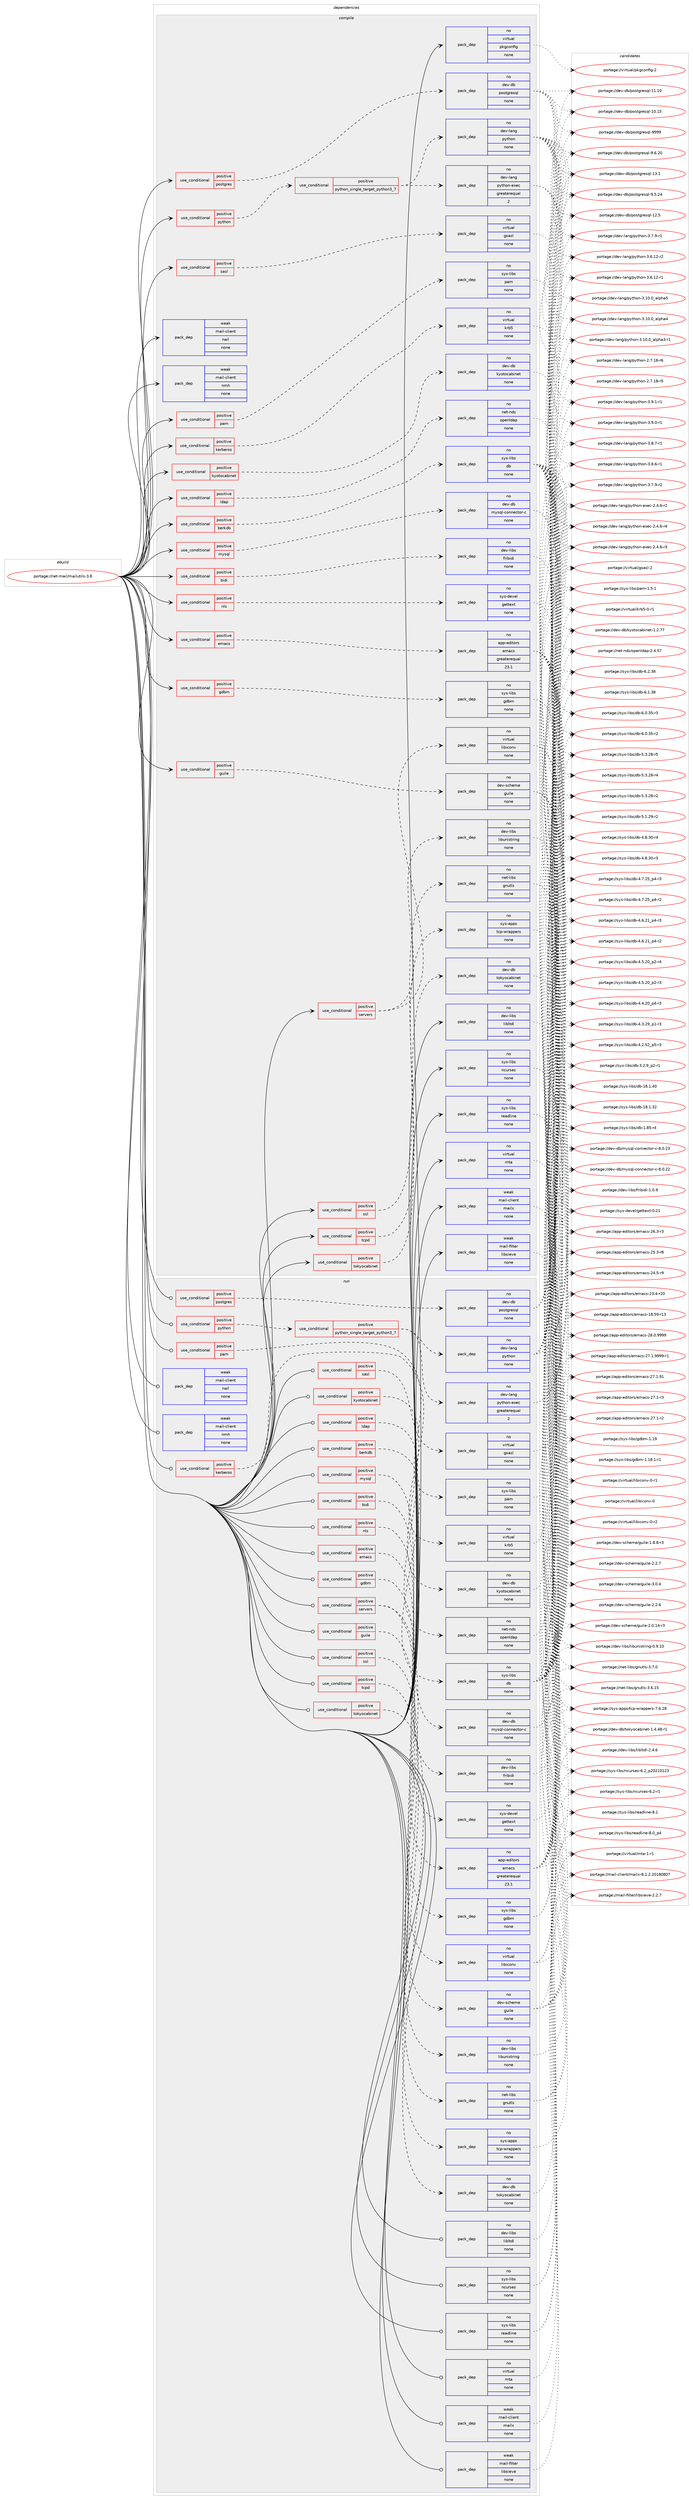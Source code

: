 digraph prolog {

# *************
# Graph options
# *************

newrank=true;
concentrate=true;
compound=true;
graph [rankdir=LR,fontname=Helvetica,fontsize=10,ranksep=1.5];#, ranksep=2.5, nodesep=0.2];
edge  [arrowhead=vee];
node  [fontname=Helvetica,fontsize=10];

# **********
# The ebuild
# **********

subgraph cluster_leftcol {
color=gray;
rank=same;
label=<<i>ebuild</i>>;
id [label="portage://net-mail/mailutils-3.8", color=red, width=4, href="../net-mail/mailutils-3.8.svg"];
}

# ****************
# The dependencies
# ****************

subgraph cluster_midcol {
color=gray;
label=<<i>dependencies</i>>;
subgraph cluster_compile {
fillcolor="#eeeeee";
style=filled;
label=<<i>compile</i>>;
subgraph cond7840 {
dependency25672 [label=<<TABLE BORDER="0" CELLBORDER="1" CELLSPACING="0" CELLPADDING="4"><TR><TD ROWSPAN="3" CELLPADDING="10">use_conditional</TD></TR><TR><TD>positive</TD></TR><TR><TD>berkdb</TD></TR></TABLE>>, shape=none, color=red];
subgraph pack17607 {
dependency25673 [label=<<TABLE BORDER="0" CELLBORDER="1" CELLSPACING="0" CELLPADDING="4" WIDTH="220"><TR><TD ROWSPAN="6" CELLPADDING="30">pack_dep</TD></TR><TR><TD WIDTH="110">no</TD></TR><TR><TD>sys-libs</TD></TR><TR><TD>db</TD></TR><TR><TD>none</TD></TR><TR><TD></TD></TR></TABLE>>, shape=none, color=blue];
}
dependency25672:e -> dependency25673:w [weight=20,style="dashed",arrowhead="vee"];
}
id:e -> dependency25672:w [weight=20,style="solid",arrowhead="vee"];
subgraph cond7841 {
dependency25674 [label=<<TABLE BORDER="0" CELLBORDER="1" CELLSPACING="0" CELLPADDING="4"><TR><TD ROWSPAN="3" CELLPADDING="10">use_conditional</TD></TR><TR><TD>positive</TD></TR><TR><TD>bidi</TD></TR></TABLE>>, shape=none, color=red];
subgraph pack17608 {
dependency25675 [label=<<TABLE BORDER="0" CELLBORDER="1" CELLSPACING="0" CELLPADDING="4" WIDTH="220"><TR><TD ROWSPAN="6" CELLPADDING="30">pack_dep</TD></TR><TR><TD WIDTH="110">no</TD></TR><TR><TD>dev-libs</TD></TR><TR><TD>fribidi</TD></TR><TR><TD>none</TD></TR><TR><TD></TD></TR></TABLE>>, shape=none, color=blue];
}
dependency25674:e -> dependency25675:w [weight=20,style="dashed",arrowhead="vee"];
}
id:e -> dependency25674:w [weight=20,style="solid",arrowhead="vee"];
subgraph cond7842 {
dependency25676 [label=<<TABLE BORDER="0" CELLBORDER="1" CELLSPACING="0" CELLPADDING="4"><TR><TD ROWSPAN="3" CELLPADDING="10">use_conditional</TD></TR><TR><TD>positive</TD></TR><TR><TD>emacs</TD></TR></TABLE>>, shape=none, color=red];
subgraph pack17609 {
dependency25677 [label=<<TABLE BORDER="0" CELLBORDER="1" CELLSPACING="0" CELLPADDING="4" WIDTH="220"><TR><TD ROWSPAN="6" CELLPADDING="30">pack_dep</TD></TR><TR><TD WIDTH="110">no</TD></TR><TR><TD>app-editors</TD></TR><TR><TD>emacs</TD></TR><TR><TD>greaterequal</TD></TR><TR><TD>23.1</TD></TR></TABLE>>, shape=none, color=blue];
}
dependency25676:e -> dependency25677:w [weight=20,style="dashed",arrowhead="vee"];
}
id:e -> dependency25676:w [weight=20,style="solid",arrowhead="vee"];
subgraph cond7843 {
dependency25678 [label=<<TABLE BORDER="0" CELLBORDER="1" CELLSPACING="0" CELLPADDING="4"><TR><TD ROWSPAN="3" CELLPADDING="10">use_conditional</TD></TR><TR><TD>positive</TD></TR><TR><TD>gdbm</TD></TR></TABLE>>, shape=none, color=red];
subgraph pack17610 {
dependency25679 [label=<<TABLE BORDER="0" CELLBORDER="1" CELLSPACING="0" CELLPADDING="4" WIDTH="220"><TR><TD ROWSPAN="6" CELLPADDING="30">pack_dep</TD></TR><TR><TD WIDTH="110">no</TD></TR><TR><TD>sys-libs</TD></TR><TR><TD>gdbm</TD></TR><TR><TD>none</TD></TR><TR><TD></TD></TR></TABLE>>, shape=none, color=blue];
}
dependency25678:e -> dependency25679:w [weight=20,style="dashed",arrowhead="vee"];
}
id:e -> dependency25678:w [weight=20,style="solid",arrowhead="vee"];
subgraph cond7844 {
dependency25680 [label=<<TABLE BORDER="0" CELLBORDER="1" CELLSPACING="0" CELLPADDING="4"><TR><TD ROWSPAN="3" CELLPADDING="10">use_conditional</TD></TR><TR><TD>positive</TD></TR><TR><TD>guile</TD></TR></TABLE>>, shape=none, color=red];
subgraph pack17611 {
dependency25681 [label=<<TABLE BORDER="0" CELLBORDER="1" CELLSPACING="0" CELLPADDING="4" WIDTH="220"><TR><TD ROWSPAN="6" CELLPADDING="30">pack_dep</TD></TR><TR><TD WIDTH="110">no</TD></TR><TR><TD>dev-scheme</TD></TR><TR><TD>guile</TD></TR><TR><TD>none</TD></TR><TR><TD></TD></TR></TABLE>>, shape=none, color=blue];
}
dependency25680:e -> dependency25681:w [weight=20,style="dashed",arrowhead="vee"];
}
id:e -> dependency25680:w [weight=20,style="solid",arrowhead="vee"];
subgraph cond7845 {
dependency25682 [label=<<TABLE BORDER="0" CELLBORDER="1" CELLSPACING="0" CELLPADDING="4"><TR><TD ROWSPAN="3" CELLPADDING="10">use_conditional</TD></TR><TR><TD>positive</TD></TR><TR><TD>kerberos</TD></TR></TABLE>>, shape=none, color=red];
subgraph pack17612 {
dependency25683 [label=<<TABLE BORDER="0" CELLBORDER="1" CELLSPACING="0" CELLPADDING="4" WIDTH="220"><TR><TD ROWSPAN="6" CELLPADDING="30">pack_dep</TD></TR><TR><TD WIDTH="110">no</TD></TR><TR><TD>virtual</TD></TR><TR><TD>krb5</TD></TR><TR><TD>none</TD></TR><TR><TD></TD></TR></TABLE>>, shape=none, color=blue];
}
dependency25682:e -> dependency25683:w [weight=20,style="dashed",arrowhead="vee"];
}
id:e -> dependency25682:w [weight=20,style="solid",arrowhead="vee"];
subgraph cond7846 {
dependency25684 [label=<<TABLE BORDER="0" CELLBORDER="1" CELLSPACING="0" CELLPADDING="4"><TR><TD ROWSPAN="3" CELLPADDING="10">use_conditional</TD></TR><TR><TD>positive</TD></TR><TR><TD>kyotocabinet</TD></TR></TABLE>>, shape=none, color=red];
subgraph pack17613 {
dependency25685 [label=<<TABLE BORDER="0" CELLBORDER="1" CELLSPACING="0" CELLPADDING="4" WIDTH="220"><TR><TD ROWSPAN="6" CELLPADDING="30">pack_dep</TD></TR><TR><TD WIDTH="110">no</TD></TR><TR><TD>dev-db</TD></TR><TR><TD>kyotocabinet</TD></TR><TR><TD>none</TD></TR><TR><TD></TD></TR></TABLE>>, shape=none, color=blue];
}
dependency25684:e -> dependency25685:w [weight=20,style="dashed",arrowhead="vee"];
}
id:e -> dependency25684:w [weight=20,style="solid",arrowhead="vee"];
subgraph cond7847 {
dependency25686 [label=<<TABLE BORDER="0" CELLBORDER="1" CELLSPACING="0" CELLPADDING="4"><TR><TD ROWSPAN="3" CELLPADDING="10">use_conditional</TD></TR><TR><TD>positive</TD></TR><TR><TD>ldap</TD></TR></TABLE>>, shape=none, color=red];
subgraph pack17614 {
dependency25687 [label=<<TABLE BORDER="0" CELLBORDER="1" CELLSPACING="0" CELLPADDING="4" WIDTH="220"><TR><TD ROWSPAN="6" CELLPADDING="30">pack_dep</TD></TR><TR><TD WIDTH="110">no</TD></TR><TR><TD>net-nds</TD></TR><TR><TD>openldap</TD></TR><TR><TD>none</TD></TR><TR><TD></TD></TR></TABLE>>, shape=none, color=blue];
}
dependency25686:e -> dependency25687:w [weight=20,style="dashed",arrowhead="vee"];
}
id:e -> dependency25686:w [weight=20,style="solid",arrowhead="vee"];
subgraph cond7848 {
dependency25688 [label=<<TABLE BORDER="0" CELLBORDER="1" CELLSPACING="0" CELLPADDING="4"><TR><TD ROWSPAN="3" CELLPADDING="10">use_conditional</TD></TR><TR><TD>positive</TD></TR><TR><TD>mysql</TD></TR></TABLE>>, shape=none, color=red];
subgraph pack17615 {
dependency25689 [label=<<TABLE BORDER="0" CELLBORDER="1" CELLSPACING="0" CELLPADDING="4" WIDTH="220"><TR><TD ROWSPAN="6" CELLPADDING="30">pack_dep</TD></TR><TR><TD WIDTH="110">no</TD></TR><TR><TD>dev-db</TD></TR><TR><TD>mysql-connector-c</TD></TR><TR><TD>none</TD></TR><TR><TD></TD></TR></TABLE>>, shape=none, color=blue];
}
dependency25688:e -> dependency25689:w [weight=20,style="dashed",arrowhead="vee"];
}
id:e -> dependency25688:w [weight=20,style="solid",arrowhead="vee"];
subgraph cond7849 {
dependency25690 [label=<<TABLE BORDER="0" CELLBORDER="1" CELLSPACING="0" CELLPADDING="4"><TR><TD ROWSPAN="3" CELLPADDING="10">use_conditional</TD></TR><TR><TD>positive</TD></TR><TR><TD>nls</TD></TR></TABLE>>, shape=none, color=red];
subgraph pack17616 {
dependency25691 [label=<<TABLE BORDER="0" CELLBORDER="1" CELLSPACING="0" CELLPADDING="4" WIDTH="220"><TR><TD ROWSPAN="6" CELLPADDING="30">pack_dep</TD></TR><TR><TD WIDTH="110">no</TD></TR><TR><TD>sys-devel</TD></TR><TR><TD>gettext</TD></TR><TR><TD>none</TD></TR><TR><TD></TD></TR></TABLE>>, shape=none, color=blue];
}
dependency25690:e -> dependency25691:w [weight=20,style="dashed",arrowhead="vee"];
}
id:e -> dependency25690:w [weight=20,style="solid",arrowhead="vee"];
subgraph cond7850 {
dependency25692 [label=<<TABLE BORDER="0" CELLBORDER="1" CELLSPACING="0" CELLPADDING="4"><TR><TD ROWSPAN="3" CELLPADDING="10">use_conditional</TD></TR><TR><TD>positive</TD></TR><TR><TD>pam</TD></TR></TABLE>>, shape=none, color=red];
subgraph pack17617 {
dependency25693 [label=<<TABLE BORDER="0" CELLBORDER="1" CELLSPACING="0" CELLPADDING="4" WIDTH="220"><TR><TD ROWSPAN="6" CELLPADDING="30">pack_dep</TD></TR><TR><TD WIDTH="110">no</TD></TR><TR><TD>sys-libs</TD></TR><TR><TD>pam</TD></TR><TR><TD>none</TD></TR><TR><TD></TD></TR></TABLE>>, shape=none, color=blue];
}
dependency25692:e -> dependency25693:w [weight=20,style="dashed",arrowhead="vee"];
}
id:e -> dependency25692:w [weight=20,style="solid",arrowhead="vee"];
subgraph cond7851 {
dependency25694 [label=<<TABLE BORDER="0" CELLBORDER="1" CELLSPACING="0" CELLPADDING="4"><TR><TD ROWSPAN="3" CELLPADDING="10">use_conditional</TD></TR><TR><TD>positive</TD></TR><TR><TD>postgres</TD></TR></TABLE>>, shape=none, color=red];
subgraph pack17618 {
dependency25695 [label=<<TABLE BORDER="0" CELLBORDER="1" CELLSPACING="0" CELLPADDING="4" WIDTH="220"><TR><TD ROWSPAN="6" CELLPADDING="30">pack_dep</TD></TR><TR><TD WIDTH="110">no</TD></TR><TR><TD>dev-db</TD></TR><TR><TD>postgresql</TD></TR><TR><TD>none</TD></TR><TR><TD></TD></TR></TABLE>>, shape=none, color=blue];
}
dependency25694:e -> dependency25695:w [weight=20,style="dashed",arrowhead="vee"];
}
id:e -> dependency25694:w [weight=20,style="solid",arrowhead="vee"];
subgraph cond7852 {
dependency25696 [label=<<TABLE BORDER="0" CELLBORDER="1" CELLSPACING="0" CELLPADDING="4"><TR><TD ROWSPAN="3" CELLPADDING="10">use_conditional</TD></TR><TR><TD>positive</TD></TR><TR><TD>python</TD></TR></TABLE>>, shape=none, color=red];
subgraph cond7853 {
dependency25697 [label=<<TABLE BORDER="0" CELLBORDER="1" CELLSPACING="0" CELLPADDING="4"><TR><TD ROWSPAN="3" CELLPADDING="10">use_conditional</TD></TR><TR><TD>positive</TD></TR><TR><TD>python_single_target_python3_7</TD></TR></TABLE>>, shape=none, color=red];
subgraph pack17619 {
dependency25698 [label=<<TABLE BORDER="0" CELLBORDER="1" CELLSPACING="0" CELLPADDING="4" WIDTH="220"><TR><TD ROWSPAN="6" CELLPADDING="30">pack_dep</TD></TR><TR><TD WIDTH="110">no</TD></TR><TR><TD>dev-lang</TD></TR><TR><TD>python</TD></TR><TR><TD>none</TD></TR><TR><TD></TD></TR></TABLE>>, shape=none, color=blue];
}
dependency25697:e -> dependency25698:w [weight=20,style="dashed",arrowhead="vee"];
subgraph pack17620 {
dependency25699 [label=<<TABLE BORDER="0" CELLBORDER="1" CELLSPACING="0" CELLPADDING="4" WIDTH="220"><TR><TD ROWSPAN="6" CELLPADDING="30">pack_dep</TD></TR><TR><TD WIDTH="110">no</TD></TR><TR><TD>dev-lang</TD></TR><TR><TD>python-exec</TD></TR><TR><TD>greaterequal</TD></TR><TR><TD>2</TD></TR></TABLE>>, shape=none, color=blue];
}
dependency25697:e -> dependency25699:w [weight=20,style="dashed",arrowhead="vee"];
}
dependency25696:e -> dependency25697:w [weight=20,style="dashed",arrowhead="vee"];
}
id:e -> dependency25696:w [weight=20,style="solid",arrowhead="vee"];
subgraph cond7854 {
dependency25700 [label=<<TABLE BORDER="0" CELLBORDER="1" CELLSPACING="0" CELLPADDING="4"><TR><TD ROWSPAN="3" CELLPADDING="10">use_conditional</TD></TR><TR><TD>positive</TD></TR><TR><TD>sasl</TD></TR></TABLE>>, shape=none, color=red];
subgraph pack17621 {
dependency25701 [label=<<TABLE BORDER="0" CELLBORDER="1" CELLSPACING="0" CELLPADDING="4" WIDTH="220"><TR><TD ROWSPAN="6" CELLPADDING="30">pack_dep</TD></TR><TR><TD WIDTH="110">no</TD></TR><TR><TD>virtual</TD></TR><TR><TD>gsasl</TD></TR><TR><TD>none</TD></TR><TR><TD></TD></TR></TABLE>>, shape=none, color=blue];
}
dependency25700:e -> dependency25701:w [weight=20,style="dashed",arrowhead="vee"];
}
id:e -> dependency25700:w [weight=20,style="solid",arrowhead="vee"];
subgraph cond7855 {
dependency25702 [label=<<TABLE BORDER="0" CELLBORDER="1" CELLSPACING="0" CELLPADDING="4"><TR><TD ROWSPAN="3" CELLPADDING="10">use_conditional</TD></TR><TR><TD>positive</TD></TR><TR><TD>servers</TD></TR></TABLE>>, shape=none, color=red];
subgraph pack17622 {
dependency25703 [label=<<TABLE BORDER="0" CELLBORDER="1" CELLSPACING="0" CELLPADDING="4" WIDTH="220"><TR><TD ROWSPAN="6" CELLPADDING="30">pack_dep</TD></TR><TR><TD WIDTH="110">no</TD></TR><TR><TD>virtual</TD></TR><TR><TD>libiconv</TD></TR><TR><TD>none</TD></TR><TR><TD></TD></TR></TABLE>>, shape=none, color=blue];
}
dependency25702:e -> dependency25703:w [weight=20,style="dashed",arrowhead="vee"];
subgraph pack17623 {
dependency25704 [label=<<TABLE BORDER="0" CELLBORDER="1" CELLSPACING="0" CELLPADDING="4" WIDTH="220"><TR><TD ROWSPAN="6" CELLPADDING="30">pack_dep</TD></TR><TR><TD WIDTH="110">no</TD></TR><TR><TD>dev-libs</TD></TR><TR><TD>libunistring</TD></TR><TR><TD>none</TD></TR><TR><TD></TD></TR></TABLE>>, shape=none, color=blue];
}
dependency25702:e -> dependency25704:w [weight=20,style="dashed",arrowhead="vee"];
}
id:e -> dependency25702:w [weight=20,style="solid",arrowhead="vee"];
subgraph cond7856 {
dependency25705 [label=<<TABLE BORDER="0" CELLBORDER="1" CELLSPACING="0" CELLPADDING="4"><TR><TD ROWSPAN="3" CELLPADDING="10">use_conditional</TD></TR><TR><TD>positive</TD></TR><TR><TD>ssl</TD></TR></TABLE>>, shape=none, color=red];
subgraph pack17624 {
dependency25706 [label=<<TABLE BORDER="0" CELLBORDER="1" CELLSPACING="0" CELLPADDING="4" WIDTH="220"><TR><TD ROWSPAN="6" CELLPADDING="30">pack_dep</TD></TR><TR><TD WIDTH="110">no</TD></TR><TR><TD>net-libs</TD></TR><TR><TD>gnutls</TD></TR><TR><TD>none</TD></TR><TR><TD></TD></TR></TABLE>>, shape=none, color=blue];
}
dependency25705:e -> dependency25706:w [weight=20,style="dashed",arrowhead="vee"];
}
id:e -> dependency25705:w [weight=20,style="solid",arrowhead="vee"];
subgraph cond7857 {
dependency25707 [label=<<TABLE BORDER="0" CELLBORDER="1" CELLSPACING="0" CELLPADDING="4"><TR><TD ROWSPAN="3" CELLPADDING="10">use_conditional</TD></TR><TR><TD>positive</TD></TR><TR><TD>tcpd</TD></TR></TABLE>>, shape=none, color=red];
subgraph pack17625 {
dependency25708 [label=<<TABLE BORDER="0" CELLBORDER="1" CELLSPACING="0" CELLPADDING="4" WIDTH="220"><TR><TD ROWSPAN="6" CELLPADDING="30">pack_dep</TD></TR><TR><TD WIDTH="110">no</TD></TR><TR><TD>sys-apps</TD></TR><TR><TD>tcp-wrappers</TD></TR><TR><TD>none</TD></TR><TR><TD></TD></TR></TABLE>>, shape=none, color=blue];
}
dependency25707:e -> dependency25708:w [weight=20,style="dashed",arrowhead="vee"];
}
id:e -> dependency25707:w [weight=20,style="solid",arrowhead="vee"];
subgraph cond7858 {
dependency25709 [label=<<TABLE BORDER="0" CELLBORDER="1" CELLSPACING="0" CELLPADDING="4"><TR><TD ROWSPAN="3" CELLPADDING="10">use_conditional</TD></TR><TR><TD>positive</TD></TR><TR><TD>tokyocabinet</TD></TR></TABLE>>, shape=none, color=red];
subgraph pack17626 {
dependency25710 [label=<<TABLE BORDER="0" CELLBORDER="1" CELLSPACING="0" CELLPADDING="4" WIDTH="220"><TR><TD ROWSPAN="6" CELLPADDING="30">pack_dep</TD></TR><TR><TD WIDTH="110">no</TD></TR><TR><TD>dev-db</TD></TR><TR><TD>tokyocabinet</TD></TR><TR><TD>none</TD></TR><TR><TD></TD></TR></TABLE>>, shape=none, color=blue];
}
dependency25709:e -> dependency25710:w [weight=20,style="dashed",arrowhead="vee"];
}
id:e -> dependency25709:w [weight=20,style="solid",arrowhead="vee"];
subgraph pack17627 {
dependency25711 [label=<<TABLE BORDER="0" CELLBORDER="1" CELLSPACING="0" CELLPADDING="4" WIDTH="220"><TR><TD ROWSPAN="6" CELLPADDING="30">pack_dep</TD></TR><TR><TD WIDTH="110">no</TD></TR><TR><TD>dev-libs</TD></TR><TR><TD>libltdl</TD></TR><TR><TD>none</TD></TR><TR><TD></TD></TR></TABLE>>, shape=none, color=blue];
}
id:e -> dependency25711:w [weight=20,style="solid",arrowhead="vee"];
subgraph pack17628 {
dependency25712 [label=<<TABLE BORDER="0" CELLBORDER="1" CELLSPACING="0" CELLPADDING="4" WIDTH="220"><TR><TD ROWSPAN="6" CELLPADDING="30">pack_dep</TD></TR><TR><TD WIDTH="110">no</TD></TR><TR><TD>sys-libs</TD></TR><TR><TD>ncurses</TD></TR><TR><TD>none</TD></TR><TR><TD></TD></TR></TABLE>>, shape=none, color=blue];
}
id:e -> dependency25712:w [weight=20,style="solid",arrowhead="vee"];
subgraph pack17629 {
dependency25713 [label=<<TABLE BORDER="0" CELLBORDER="1" CELLSPACING="0" CELLPADDING="4" WIDTH="220"><TR><TD ROWSPAN="6" CELLPADDING="30">pack_dep</TD></TR><TR><TD WIDTH="110">no</TD></TR><TR><TD>sys-libs</TD></TR><TR><TD>readline</TD></TR><TR><TD>none</TD></TR><TR><TD></TD></TR></TABLE>>, shape=none, color=blue];
}
id:e -> dependency25713:w [weight=20,style="solid",arrowhead="vee"];
subgraph pack17630 {
dependency25714 [label=<<TABLE BORDER="0" CELLBORDER="1" CELLSPACING="0" CELLPADDING="4" WIDTH="220"><TR><TD ROWSPAN="6" CELLPADDING="30">pack_dep</TD></TR><TR><TD WIDTH="110">no</TD></TR><TR><TD>virtual</TD></TR><TR><TD>mta</TD></TR><TR><TD>none</TD></TR><TR><TD></TD></TR></TABLE>>, shape=none, color=blue];
}
id:e -> dependency25714:w [weight=20,style="solid",arrowhead="vee"];
subgraph pack17631 {
dependency25715 [label=<<TABLE BORDER="0" CELLBORDER="1" CELLSPACING="0" CELLPADDING="4" WIDTH="220"><TR><TD ROWSPAN="6" CELLPADDING="30">pack_dep</TD></TR><TR><TD WIDTH="110">no</TD></TR><TR><TD>virtual</TD></TR><TR><TD>pkgconfig</TD></TR><TR><TD>none</TD></TR><TR><TD></TD></TR></TABLE>>, shape=none, color=blue];
}
id:e -> dependency25715:w [weight=20,style="solid",arrowhead="vee"];
subgraph pack17632 {
dependency25716 [label=<<TABLE BORDER="0" CELLBORDER="1" CELLSPACING="0" CELLPADDING="4" WIDTH="220"><TR><TD ROWSPAN="6" CELLPADDING="30">pack_dep</TD></TR><TR><TD WIDTH="110">weak</TD></TR><TR><TD>mail-client</TD></TR><TR><TD>mailx</TD></TR><TR><TD>none</TD></TR><TR><TD></TD></TR></TABLE>>, shape=none, color=blue];
}
id:e -> dependency25716:w [weight=20,style="solid",arrowhead="vee"];
subgraph pack17633 {
dependency25717 [label=<<TABLE BORDER="0" CELLBORDER="1" CELLSPACING="0" CELLPADDING="4" WIDTH="220"><TR><TD ROWSPAN="6" CELLPADDING="30">pack_dep</TD></TR><TR><TD WIDTH="110">weak</TD></TR><TR><TD>mail-client</TD></TR><TR><TD>nail</TD></TR><TR><TD>none</TD></TR><TR><TD></TD></TR></TABLE>>, shape=none, color=blue];
}
id:e -> dependency25717:w [weight=20,style="solid",arrowhead="vee"];
subgraph pack17634 {
dependency25718 [label=<<TABLE BORDER="0" CELLBORDER="1" CELLSPACING="0" CELLPADDING="4" WIDTH="220"><TR><TD ROWSPAN="6" CELLPADDING="30">pack_dep</TD></TR><TR><TD WIDTH="110">weak</TD></TR><TR><TD>mail-client</TD></TR><TR><TD>nmh</TD></TR><TR><TD>none</TD></TR><TR><TD></TD></TR></TABLE>>, shape=none, color=blue];
}
id:e -> dependency25718:w [weight=20,style="solid",arrowhead="vee"];
subgraph pack17635 {
dependency25719 [label=<<TABLE BORDER="0" CELLBORDER="1" CELLSPACING="0" CELLPADDING="4" WIDTH="220"><TR><TD ROWSPAN="6" CELLPADDING="30">pack_dep</TD></TR><TR><TD WIDTH="110">weak</TD></TR><TR><TD>mail-filter</TD></TR><TR><TD>libsieve</TD></TR><TR><TD>none</TD></TR><TR><TD></TD></TR></TABLE>>, shape=none, color=blue];
}
id:e -> dependency25719:w [weight=20,style="solid",arrowhead="vee"];
}
subgraph cluster_compileandrun {
fillcolor="#eeeeee";
style=filled;
label=<<i>compile and run</i>>;
}
subgraph cluster_run {
fillcolor="#eeeeee";
style=filled;
label=<<i>run</i>>;
subgraph cond7859 {
dependency25720 [label=<<TABLE BORDER="0" CELLBORDER="1" CELLSPACING="0" CELLPADDING="4"><TR><TD ROWSPAN="3" CELLPADDING="10">use_conditional</TD></TR><TR><TD>positive</TD></TR><TR><TD>berkdb</TD></TR></TABLE>>, shape=none, color=red];
subgraph pack17636 {
dependency25721 [label=<<TABLE BORDER="0" CELLBORDER="1" CELLSPACING="0" CELLPADDING="4" WIDTH="220"><TR><TD ROWSPAN="6" CELLPADDING="30">pack_dep</TD></TR><TR><TD WIDTH="110">no</TD></TR><TR><TD>sys-libs</TD></TR><TR><TD>db</TD></TR><TR><TD>none</TD></TR><TR><TD></TD></TR></TABLE>>, shape=none, color=blue];
}
dependency25720:e -> dependency25721:w [weight=20,style="dashed",arrowhead="vee"];
}
id:e -> dependency25720:w [weight=20,style="solid",arrowhead="odot"];
subgraph cond7860 {
dependency25722 [label=<<TABLE BORDER="0" CELLBORDER="1" CELLSPACING="0" CELLPADDING="4"><TR><TD ROWSPAN="3" CELLPADDING="10">use_conditional</TD></TR><TR><TD>positive</TD></TR><TR><TD>bidi</TD></TR></TABLE>>, shape=none, color=red];
subgraph pack17637 {
dependency25723 [label=<<TABLE BORDER="0" CELLBORDER="1" CELLSPACING="0" CELLPADDING="4" WIDTH="220"><TR><TD ROWSPAN="6" CELLPADDING="30">pack_dep</TD></TR><TR><TD WIDTH="110">no</TD></TR><TR><TD>dev-libs</TD></TR><TR><TD>fribidi</TD></TR><TR><TD>none</TD></TR><TR><TD></TD></TR></TABLE>>, shape=none, color=blue];
}
dependency25722:e -> dependency25723:w [weight=20,style="dashed",arrowhead="vee"];
}
id:e -> dependency25722:w [weight=20,style="solid",arrowhead="odot"];
subgraph cond7861 {
dependency25724 [label=<<TABLE BORDER="0" CELLBORDER="1" CELLSPACING="0" CELLPADDING="4"><TR><TD ROWSPAN="3" CELLPADDING="10">use_conditional</TD></TR><TR><TD>positive</TD></TR><TR><TD>emacs</TD></TR></TABLE>>, shape=none, color=red];
subgraph pack17638 {
dependency25725 [label=<<TABLE BORDER="0" CELLBORDER="1" CELLSPACING="0" CELLPADDING="4" WIDTH="220"><TR><TD ROWSPAN="6" CELLPADDING="30">pack_dep</TD></TR><TR><TD WIDTH="110">no</TD></TR><TR><TD>app-editors</TD></TR><TR><TD>emacs</TD></TR><TR><TD>greaterequal</TD></TR><TR><TD>23.1</TD></TR></TABLE>>, shape=none, color=blue];
}
dependency25724:e -> dependency25725:w [weight=20,style="dashed",arrowhead="vee"];
}
id:e -> dependency25724:w [weight=20,style="solid",arrowhead="odot"];
subgraph cond7862 {
dependency25726 [label=<<TABLE BORDER="0" CELLBORDER="1" CELLSPACING="0" CELLPADDING="4"><TR><TD ROWSPAN="3" CELLPADDING="10">use_conditional</TD></TR><TR><TD>positive</TD></TR><TR><TD>gdbm</TD></TR></TABLE>>, shape=none, color=red];
subgraph pack17639 {
dependency25727 [label=<<TABLE BORDER="0" CELLBORDER="1" CELLSPACING="0" CELLPADDING="4" WIDTH="220"><TR><TD ROWSPAN="6" CELLPADDING="30">pack_dep</TD></TR><TR><TD WIDTH="110">no</TD></TR><TR><TD>sys-libs</TD></TR><TR><TD>gdbm</TD></TR><TR><TD>none</TD></TR><TR><TD></TD></TR></TABLE>>, shape=none, color=blue];
}
dependency25726:e -> dependency25727:w [weight=20,style="dashed",arrowhead="vee"];
}
id:e -> dependency25726:w [weight=20,style="solid",arrowhead="odot"];
subgraph cond7863 {
dependency25728 [label=<<TABLE BORDER="0" CELLBORDER="1" CELLSPACING="0" CELLPADDING="4"><TR><TD ROWSPAN="3" CELLPADDING="10">use_conditional</TD></TR><TR><TD>positive</TD></TR><TR><TD>guile</TD></TR></TABLE>>, shape=none, color=red];
subgraph pack17640 {
dependency25729 [label=<<TABLE BORDER="0" CELLBORDER="1" CELLSPACING="0" CELLPADDING="4" WIDTH="220"><TR><TD ROWSPAN="6" CELLPADDING="30">pack_dep</TD></TR><TR><TD WIDTH="110">no</TD></TR><TR><TD>dev-scheme</TD></TR><TR><TD>guile</TD></TR><TR><TD>none</TD></TR><TR><TD></TD></TR></TABLE>>, shape=none, color=blue];
}
dependency25728:e -> dependency25729:w [weight=20,style="dashed",arrowhead="vee"];
}
id:e -> dependency25728:w [weight=20,style="solid",arrowhead="odot"];
subgraph cond7864 {
dependency25730 [label=<<TABLE BORDER="0" CELLBORDER="1" CELLSPACING="0" CELLPADDING="4"><TR><TD ROWSPAN="3" CELLPADDING="10">use_conditional</TD></TR><TR><TD>positive</TD></TR><TR><TD>kerberos</TD></TR></TABLE>>, shape=none, color=red];
subgraph pack17641 {
dependency25731 [label=<<TABLE BORDER="0" CELLBORDER="1" CELLSPACING="0" CELLPADDING="4" WIDTH="220"><TR><TD ROWSPAN="6" CELLPADDING="30">pack_dep</TD></TR><TR><TD WIDTH="110">no</TD></TR><TR><TD>virtual</TD></TR><TR><TD>krb5</TD></TR><TR><TD>none</TD></TR><TR><TD></TD></TR></TABLE>>, shape=none, color=blue];
}
dependency25730:e -> dependency25731:w [weight=20,style="dashed",arrowhead="vee"];
}
id:e -> dependency25730:w [weight=20,style="solid",arrowhead="odot"];
subgraph cond7865 {
dependency25732 [label=<<TABLE BORDER="0" CELLBORDER="1" CELLSPACING="0" CELLPADDING="4"><TR><TD ROWSPAN="3" CELLPADDING="10">use_conditional</TD></TR><TR><TD>positive</TD></TR><TR><TD>kyotocabinet</TD></TR></TABLE>>, shape=none, color=red];
subgraph pack17642 {
dependency25733 [label=<<TABLE BORDER="0" CELLBORDER="1" CELLSPACING="0" CELLPADDING="4" WIDTH="220"><TR><TD ROWSPAN="6" CELLPADDING="30">pack_dep</TD></TR><TR><TD WIDTH="110">no</TD></TR><TR><TD>dev-db</TD></TR><TR><TD>kyotocabinet</TD></TR><TR><TD>none</TD></TR><TR><TD></TD></TR></TABLE>>, shape=none, color=blue];
}
dependency25732:e -> dependency25733:w [weight=20,style="dashed",arrowhead="vee"];
}
id:e -> dependency25732:w [weight=20,style="solid",arrowhead="odot"];
subgraph cond7866 {
dependency25734 [label=<<TABLE BORDER="0" CELLBORDER="1" CELLSPACING="0" CELLPADDING="4"><TR><TD ROWSPAN="3" CELLPADDING="10">use_conditional</TD></TR><TR><TD>positive</TD></TR><TR><TD>ldap</TD></TR></TABLE>>, shape=none, color=red];
subgraph pack17643 {
dependency25735 [label=<<TABLE BORDER="0" CELLBORDER="1" CELLSPACING="0" CELLPADDING="4" WIDTH="220"><TR><TD ROWSPAN="6" CELLPADDING="30">pack_dep</TD></TR><TR><TD WIDTH="110">no</TD></TR><TR><TD>net-nds</TD></TR><TR><TD>openldap</TD></TR><TR><TD>none</TD></TR><TR><TD></TD></TR></TABLE>>, shape=none, color=blue];
}
dependency25734:e -> dependency25735:w [weight=20,style="dashed",arrowhead="vee"];
}
id:e -> dependency25734:w [weight=20,style="solid",arrowhead="odot"];
subgraph cond7867 {
dependency25736 [label=<<TABLE BORDER="0" CELLBORDER="1" CELLSPACING="0" CELLPADDING="4"><TR><TD ROWSPAN="3" CELLPADDING="10">use_conditional</TD></TR><TR><TD>positive</TD></TR><TR><TD>mysql</TD></TR></TABLE>>, shape=none, color=red];
subgraph pack17644 {
dependency25737 [label=<<TABLE BORDER="0" CELLBORDER="1" CELLSPACING="0" CELLPADDING="4" WIDTH="220"><TR><TD ROWSPAN="6" CELLPADDING="30">pack_dep</TD></TR><TR><TD WIDTH="110">no</TD></TR><TR><TD>dev-db</TD></TR><TR><TD>mysql-connector-c</TD></TR><TR><TD>none</TD></TR><TR><TD></TD></TR></TABLE>>, shape=none, color=blue];
}
dependency25736:e -> dependency25737:w [weight=20,style="dashed",arrowhead="vee"];
}
id:e -> dependency25736:w [weight=20,style="solid",arrowhead="odot"];
subgraph cond7868 {
dependency25738 [label=<<TABLE BORDER="0" CELLBORDER="1" CELLSPACING="0" CELLPADDING="4"><TR><TD ROWSPAN="3" CELLPADDING="10">use_conditional</TD></TR><TR><TD>positive</TD></TR><TR><TD>nls</TD></TR></TABLE>>, shape=none, color=red];
subgraph pack17645 {
dependency25739 [label=<<TABLE BORDER="0" CELLBORDER="1" CELLSPACING="0" CELLPADDING="4" WIDTH="220"><TR><TD ROWSPAN="6" CELLPADDING="30">pack_dep</TD></TR><TR><TD WIDTH="110">no</TD></TR><TR><TD>sys-devel</TD></TR><TR><TD>gettext</TD></TR><TR><TD>none</TD></TR><TR><TD></TD></TR></TABLE>>, shape=none, color=blue];
}
dependency25738:e -> dependency25739:w [weight=20,style="dashed",arrowhead="vee"];
}
id:e -> dependency25738:w [weight=20,style="solid",arrowhead="odot"];
subgraph cond7869 {
dependency25740 [label=<<TABLE BORDER="0" CELLBORDER="1" CELLSPACING="0" CELLPADDING="4"><TR><TD ROWSPAN="3" CELLPADDING="10">use_conditional</TD></TR><TR><TD>positive</TD></TR><TR><TD>pam</TD></TR></TABLE>>, shape=none, color=red];
subgraph pack17646 {
dependency25741 [label=<<TABLE BORDER="0" CELLBORDER="1" CELLSPACING="0" CELLPADDING="4" WIDTH="220"><TR><TD ROWSPAN="6" CELLPADDING="30">pack_dep</TD></TR><TR><TD WIDTH="110">no</TD></TR><TR><TD>sys-libs</TD></TR><TR><TD>pam</TD></TR><TR><TD>none</TD></TR><TR><TD></TD></TR></TABLE>>, shape=none, color=blue];
}
dependency25740:e -> dependency25741:w [weight=20,style="dashed",arrowhead="vee"];
}
id:e -> dependency25740:w [weight=20,style="solid",arrowhead="odot"];
subgraph cond7870 {
dependency25742 [label=<<TABLE BORDER="0" CELLBORDER="1" CELLSPACING="0" CELLPADDING="4"><TR><TD ROWSPAN="3" CELLPADDING="10">use_conditional</TD></TR><TR><TD>positive</TD></TR><TR><TD>postgres</TD></TR></TABLE>>, shape=none, color=red];
subgraph pack17647 {
dependency25743 [label=<<TABLE BORDER="0" CELLBORDER="1" CELLSPACING="0" CELLPADDING="4" WIDTH="220"><TR><TD ROWSPAN="6" CELLPADDING="30">pack_dep</TD></TR><TR><TD WIDTH="110">no</TD></TR><TR><TD>dev-db</TD></TR><TR><TD>postgresql</TD></TR><TR><TD>none</TD></TR><TR><TD></TD></TR></TABLE>>, shape=none, color=blue];
}
dependency25742:e -> dependency25743:w [weight=20,style="dashed",arrowhead="vee"];
}
id:e -> dependency25742:w [weight=20,style="solid",arrowhead="odot"];
subgraph cond7871 {
dependency25744 [label=<<TABLE BORDER="0" CELLBORDER="1" CELLSPACING="0" CELLPADDING="4"><TR><TD ROWSPAN="3" CELLPADDING="10">use_conditional</TD></TR><TR><TD>positive</TD></TR><TR><TD>python</TD></TR></TABLE>>, shape=none, color=red];
subgraph cond7872 {
dependency25745 [label=<<TABLE BORDER="0" CELLBORDER="1" CELLSPACING="0" CELLPADDING="4"><TR><TD ROWSPAN="3" CELLPADDING="10">use_conditional</TD></TR><TR><TD>positive</TD></TR><TR><TD>python_single_target_python3_7</TD></TR></TABLE>>, shape=none, color=red];
subgraph pack17648 {
dependency25746 [label=<<TABLE BORDER="0" CELLBORDER="1" CELLSPACING="0" CELLPADDING="4" WIDTH="220"><TR><TD ROWSPAN="6" CELLPADDING="30">pack_dep</TD></TR><TR><TD WIDTH="110">no</TD></TR><TR><TD>dev-lang</TD></TR><TR><TD>python</TD></TR><TR><TD>none</TD></TR><TR><TD></TD></TR></TABLE>>, shape=none, color=blue];
}
dependency25745:e -> dependency25746:w [weight=20,style="dashed",arrowhead="vee"];
subgraph pack17649 {
dependency25747 [label=<<TABLE BORDER="0" CELLBORDER="1" CELLSPACING="0" CELLPADDING="4" WIDTH="220"><TR><TD ROWSPAN="6" CELLPADDING="30">pack_dep</TD></TR><TR><TD WIDTH="110">no</TD></TR><TR><TD>dev-lang</TD></TR><TR><TD>python-exec</TD></TR><TR><TD>greaterequal</TD></TR><TR><TD>2</TD></TR></TABLE>>, shape=none, color=blue];
}
dependency25745:e -> dependency25747:w [weight=20,style="dashed",arrowhead="vee"];
}
dependency25744:e -> dependency25745:w [weight=20,style="dashed",arrowhead="vee"];
}
id:e -> dependency25744:w [weight=20,style="solid",arrowhead="odot"];
subgraph cond7873 {
dependency25748 [label=<<TABLE BORDER="0" CELLBORDER="1" CELLSPACING="0" CELLPADDING="4"><TR><TD ROWSPAN="3" CELLPADDING="10">use_conditional</TD></TR><TR><TD>positive</TD></TR><TR><TD>sasl</TD></TR></TABLE>>, shape=none, color=red];
subgraph pack17650 {
dependency25749 [label=<<TABLE BORDER="0" CELLBORDER="1" CELLSPACING="0" CELLPADDING="4" WIDTH="220"><TR><TD ROWSPAN="6" CELLPADDING="30">pack_dep</TD></TR><TR><TD WIDTH="110">no</TD></TR><TR><TD>virtual</TD></TR><TR><TD>gsasl</TD></TR><TR><TD>none</TD></TR><TR><TD></TD></TR></TABLE>>, shape=none, color=blue];
}
dependency25748:e -> dependency25749:w [weight=20,style="dashed",arrowhead="vee"];
}
id:e -> dependency25748:w [weight=20,style="solid",arrowhead="odot"];
subgraph cond7874 {
dependency25750 [label=<<TABLE BORDER="0" CELLBORDER="1" CELLSPACING="0" CELLPADDING="4"><TR><TD ROWSPAN="3" CELLPADDING="10">use_conditional</TD></TR><TR><TD>positive</TD></TR><TR><TD>servers</TD></TR></TABLE>>, shape=none, color=red];
subgraph pack17651 {
dependency25751 [label=<<TABLE BORDER="0" CELLBORDER="1" CELLSPACING="0" CELLPADDING="4" WIDTH="220"><TR><TD ROWSPAN="6" CELLPADDING="30">pack_dep</TD></TR><TR><TD WIDTH="110">no</TD></TR><TR><TD>virtual</TD></TR><TR><TD>libiconv</TD></TR><TR><TD>none</TD></TR><TR><TD></TD></TR></TABLE>>, shape=none, color=blue];
}
dependency25750:e -> dependency25751:w [weight=20,style="dashed",arrowhead="vee"];
subgraph pack17652 {
dependency25752 [label=<<TABLE BORDER="0" CELLBORDER="1" CELLSPACING="0" CELLPADDING="4" WIDTH="220"><TR><TD ROWSPAN="6" CELLPADDING="30">pack_dep</TD></TR><TR><TD WIDTH="110">no</TD></TR><TR><TD>dev-libs</TD></TR><TR><TD>libunistring</TD></TR><TR><TD>none</TD></TR><TR><TD></TD></TR></TABLE>>, shape=none, color=blue];
}
dependency25750:e -> dependency25752:w [weight=20,style="dashed",arrowhead="vee"];
}
id:e -> dependency25750:w [weight=20,style="solid",arrowhead="odot"];
subgraph cond7875 {
dependency25753 [label=<<TABLE BORDER="0" CELLBORDER="1" CELLSPACING="0" CELLPADDING="4"><TR><TD ROWSPAN="3" CELLPADDING="10">use_conditional</TD></TR><TR><TD>positive</TD></TR><TR><TD>ssl</TD></TR></TABLE>>, shape=none, color=red];
subgraph pack17653 {
dependency25754 [label=<<TABLE BORDER="0" CELLBORDER="1" CELLSPACING="0" CELLPADDING="4" WIDTH="220"><TR><TD ROWSPAN="6" CELLPADDING="30">pack_dep</TD></TR><TR><TD WIDTH="110">no</TD></TR><TR><TD>net-libs</TD></TR><TR><TD>gnutls</TD></TR><TR><TD>none</TD></TR><TR><TD></TD></TR></TABLE>>, shape=none, color=blue];
}
dependency25753:e -> dependency25754:w [weight=20,style="dashed",arrowhead="vee"];
}
id:e -> dependency25753:w [weight=20,style="solid",arrowhead="odot"];
subgraph cond7876 {
dependency25755 [label=<<TABLE BORDER="0" CELLBORDER="1" CELLSPACING="0" CELLPADDING="4"><TR><TD ROWSPAN="3" CELLPADDING="10">use_conditional</TD></TR><TR><TD>positive</TD></TR><TR><TD>tcpd</TD></TR></TABLE>>, shape=none, color=red];
subgraph pack17654 {
dependency25756 [label=<<TABLE BORDER="0" CELLBORDER="1" CELLSPACING="0" CELLPADDING="4" WIDTH="220"><TR><TD ROWSPAN="6" CELLPADDING="30">pack_dep</TD></TR><TR><TD WIDTH="110">no</TD></TR><TR><TD>sys-apps</TD></TR><TR><TD>tcp-wrappers</TD></TR><TR><TD>none</TD></TR><TR><TD></TD></TR></TABLE>>, shape=none, color=blue];
}
dependency25755:e -> dependency25756:w [weight=20,style="dashed",arrowhead="vee"];
}
id:e -> dependency25755:w [weight=20,style="solid",arrowhead="odot"];
subgraph cond7877 {
dependency25757 [label=<<TABLE BORDER="0" CELLBORDER="1" CELLSPACING="0" CELLPADDING="4"><TR><TD ROWSPAN="3" CELLPADDING="10">use_conditional</TD></TR><TR><TD>positive</TD></TR><TR><TD>tokyocabinet</TD></TR></TABLE>>, shape=none, color=red];
subgraph pack17655 {
dependency25758 [label=<<TABLE BORDER="0" CELLBORDER="1" CELLSPACING="0" CELLPADDING="4" WIDTH="220"><TR><TD ROWSPAN="6" CELLPADDING="30">pack_dep</TD></TR><TR><TD WIDTH="110">no</TD></TR><TR><TD>dev-db</TD></TR><TR><TD>tokyocabinet</TD></TR><TR><TD>none</TD></TR><TR><TD></TD></TR></TABLE>>, shape=none, color=blue];
}
dependency25757:e -> dependency25758:w [weight=20,style="dashed",arrowhead="vee"];
}
id:e -> dependency25757:w [weight=20,style="solid",arrowhead="odot"];
subgraph pack17656 {
dependency25759 [label=<<TABLE BORDER="0" CELLBORDER="1" CELLSPACING="0" CELLPADDING="4" WIDTH="220"><TR><TD ROWSPAN="6" CELLPADDING="30">pack_dep</TD></TR><TR><TD WIDTH="110">no</TD></TR><TR><TD>dev-libs</TD></TR><TR><TD>libltdl</TD></TR><TR><TD>none</TD></TR><TR><TD></TD></TR></TABLE>>, shape=none, color=blue];
}
id:e -> dependency25759:w [weight=20,style="solid",arrowhead="odot"];
subgraph pack17657 {
dependency25760 [label=<<TABLE BORDER="0" CELLBORDER="1" CELLSPACING="0" CELLPADDING="4" WIDTH="220"><TR><TD ROWSPAN="6" CELLPADDING="30">pack_dep</TD></TR><TR><TD WIDTH="110">no</TD></TR><TR><TD>sys-libs</TD></TR><TR><TD>ncurses</TD></TR><TR><TD>none</TD></TR><TR><TD></TD></TR></TABLE>>, shape=none, color=blue];
}
id:e -> dependency25760:w [weight=20,style="solid",arrowhead="odot"];
subgraph pack17658 {
dependency25761 [label=<<TABLE BORDER="0" CELLBORDER="1" CELLSPACING="0" CELLPADDING="4" WIDTH="220"><TR><TD ROWSPAN="6" CELLPADDING="30">pack_dep</TD></TR><TR><TD WIDTH="110">no</TD></TR><TR><TD>sys-libs</TD></TR><TR><TD>readline</TD></TR><TR><TD>none</TD></TR><TR><TD></TD></TR></TABLE>>, shape=none, color=blue];
}
id:e -> dependency25761:w [weight=20,style="solid",arrowhead="odot"];
subgraph pack17659 {
dependency25762 [label=<<TABLE BORDER="0" CELLBORDER="1" CELLSPACING="0" CELLPADDING="4" WIDTH="220"><TR><TD ROWSPAN="6" CELLPADDING="30">pack_dep</TD></TR><TR><TD WIDTH="110">no</TD></TR><TR><TD>virtual</TD></TR><TR><TD>mta</TD></TR><TR><TD>none</TD></TR><TR><TD></TD></TR></TABLE>>, shape=none, color=blue];
}
id:e -> dependency25762:w [weight=20,style="solid",arrowhead="odot"];
subgraph pack17660 {
dependency25763 [label=<<TABLE BORDER="0" CELLBORDER="1" CELLSPACING="0" CELLPADDING="4" WIDTH="220"><TR><TD ROWSPAN="6" CELLPADDING="30">pack_dep</TD></TR><TR><TD WIDTH="110">weak</TD></TR><TR><TD>mail-client</TD></TR><TR><TD>mailx</TD></TR><TR><TD>none</TD></TR><TR><TD></TD></TR></TABLE>>, shape=none, color=blue];
}
id:e -> dependency25763:w [weight=20,style="solid",arrowhead="odot"];
subgraph pack17661 {
dependency25764 [label=<<TABLE BORDER="0" CELLBORDER="1" CELLSPACING="0" CELLPADDING="4" WIDTH="220"><TR><TD ROWSPAN="6" CELLPADDING="30">pack_dep</TD></TR><TR><TD WIDTH="110">weak</TD></TR><TR><TD>mail-client</TD></TR><TR><TD>nail</TD></TR><TR><TD>none</TD></TR><TR><TD></TD></TR></TABLE>>, shape=none, color=blue];
}
id:e -> dependency25764:w [weight=20,style="solid",arrowhead="odot"];
subgraph pack17662 {
dependency25765 [label=<<TABLE BORDER="0" CELLBORDER="1" CELLSPACING="0" CELLPADDING="4" WIDTH="220"><TR><TD ROWSPAN="6" CELLPADDING="30">pack_dep</TD></TR><TR><TD WIDTH="110">weak</TD></TR><TR><TD>mail-client</TD></TR><TR><TD>nmh</TD></TR><TR><TD>none</TD></TR><TR><TD></TD></TR></TABLE>>, shape=none, color=blue];
}
id:e -> dependency25765:w [weight=20,style="solid",arrowhead="odot"];
subgraph pack17663 {
dependency25766 [label=<<TABLE BORDER="0" CELLBORDER="1" CELLSPACING="0" CELLPADDING="4" WIDTH="220"><TR><TD ROWSPAN="6" CELLPADDING="30">pack_dep</TD></TR><TR><TD WIDTH="110">weak</TD></TR><TR><TD>mail-filter</TD></TR><TR><TD>libsieve</TD></TR><TR><TD>none</TD></TR><TR><TD></TD></TR></TABLE>>, shape=none, color=blue];
}
id:e -> dependency25766:w [weight=20,style="solid",arrowhead="odot"];
}
}

# **************
# The candidates
# **************

subgraph cluster_choices {
rank=same;
color=gray;
label=<<i>candidates</i>>;

subgraph choice17607 {
color=black;
nodesep=1;
choice1151211154510810598115471009845544650465156 [label="portage://sys-libs/db-6.2.38", color=red, width=4,href="../sys-libs/db-6.2.38.svg"];
choice1151211154510810598115471009845544649465156 [label="portage://sys-libs/db-6.1.38", color=red, width=4,href="../sys-libs/db-6.1.38.svg"];
choice11512111545108105981154710098455446484651534511451 [label="portage://sys-libs/db-6.0.35-r3", color=red, width=4,href="../sys-libs/db-6.0.35-r3.svg"];
choice11512111545108105981154710098455446484651534511450 [label="portage://sys-libs/db-6.0.35-r2", color=red, width=4,href="../sys-libs/db-6.0.35-r2.svg"];
choice11512111545108105981154710098455346514650564511453 [label="portage://sys-libs/db-5.3.28-r5", color=red, width=4,href="../sys-libs/db-5.3.28-r5.svg"];
choice11512111545108105981154710098455346514650564511452 [label="portage://sys-libs/db-5.3.28-r4", color=red, width=4,href="../sys-libs/db-5.3.28-r4.svg"];
choice11512111545108105981154710098455346514650564511450 [label="portage://sys-libs/db-5.3.28-r2", color=red, width=4,href="../sys-libs/db-5.3.28-r2.svg"];
choice11512111545108105981154710098455346494650574511450 [label="portage://sys-libs/db-5.1.29-r2", color=red, width=4,href="../sys-libs/db-5.1.29-r2.svg"];
choice11512111545108105981154710098455246564651484511452 [label="portage://sys-libs/db-4.8.30-r4", color=red, width=4,href="../sys-libs/db-4.8.30-r4.svg"];
choice11512111545108105981154710098455246564651484511451 [label="portage://sys-libs/db-4.8.30-r3", color=red, width=4,href="../sys-libs/db-4.8.30-r3.svg"];
choice115121115451081059811547100984552465546505395112524511451 [label="portage://sys-libs/db-4.7.25_p4-r3", color=red, width=4,href="../sys-libs/db-4.7.25_p4-r3.svg"];
choice115121115451081059811547100984552465546505395112524511450 [label="portage://sys-libs/db-4.7.25_p4-r2", color=red, width=4,href="../sys-libs/db-4.7.25_p4-r2.svg"];
choice115121115451081059811547100984552465446504995112524511451 [label="portage://sys-libs/db-4.6.21_p4-r3", color=red, width=4,href="../sys-libs/db-4.6.21_p4-r3.svg"];
choice115121115451081059811547100984552465446504995112524511450 [label="portage://sys-libs/db-4.6.21_p4-r2", color=red, width=4,href="../sys-libs/db-4.6.21_p4-r2.svg"];
choice115121115451081059811547100984552465346504895112504511452 [label="portage://sys-libs/db-4.5.20_p2-r4", color=red, width=4,href="../sys-libs/db-4.5.20_p2-r4.svg"];
choice115121115451081059811547100984552465346504895112504511451 [label="portage://sys-libs/db-4.5.20_p2-r3", color=red, width=4,href="../sys-libs/db-4.5.20_p2-r3.svg"];
choice115121115451081059811547100984552465246504895112524511451 [label="portage://sys-libs/db-4.4.20_p4-r3", color=red, width=4,href="../sys-libs/db-4.4.20_p4-r3.svg"];
choice115121115451081059811547100984552465146505795112494511451 [label="portage://sys-libs/db-4.3.29_p1-r3", color=red, width=4,href="../sys-libs/db-4.3.29_p1-r3.svg"];
choice115121115451081059811547100984552465046535095112534511451 [label="portage://sys-libs/db-4.2.52_p5-r3", color=red, width=4,href="../sys-libs/db-4.2.52_p5-r3.svg"];
choice1151211154510810598115471009845514650465795112504511449 [label="portage://sys-libs/db-3.2.9_p2-r1", color=red, width=4,href="../sys-libs/db-3.2.9_p2-r1.svg"];
choice115121115451081059811547100984549564649465248 [label="portage://sys-libs/db-18.1.40", color=red, width=4,href="../sys-libs/db-18.1.40.svg"];
choice115121115451081059811547100984549564649465150 [label="portage://sys-libs/db-18.1.32", color=red, width=4,href="../sys-libs/db-18.1.32.svg"];
choice1151211154510810598115471009845494656534511452 [label="portage://sys-libs/db-1.85-r4", color=red, width=4,href="../sys-libs/db-1.85-r4.svg"];
dependency25673:e -> choice1151211154510810598115471009845544650465156:w [style=dotted,weight="100"];
dependency25673:e -> choice1151211154510810598115471009845544649465156:w [style=dotted,weight="100"];
dependency25673:e -> choice11512111545108105981154710098455446484651534511451:w [style=dotted,weight="100"];
dependency25673:e -> choice11512111545108105981154710098455446484651534511450:w [style=dotted,weight="100"];
dependency25673:e -> choice11512111545108105981154710098455346514650564511453:w [style=dotted,weight="100"];
dependency25673:e -> choice11512111545108105981154710098455346514650564511452:w [style=dotted,weight="100"];
dependency25673:e -> choice11512111545108105981154710098455346514650564511450:w [style=dotted,weight="100"];
dependency25673:e -> choice11512111545108105981154710098455346494650574511450:w [style=dotted,weight="100"];
dependency25673:e -> choice11512111545108105981154710098455246564651484511452:w [style=dotted,weight="100"];
dependency25673:e -> choice11512111545108105981154710098455246564651484511451:w [style=dotted,weight="100"];
dependency25673:e -> choice115121115451081059811547100984552465546505395112524511451:w [style=dotted,weight="100"];
dependency25673:e -> choice115121115451081059811547100984552465546505395112524511450:w [style=dotted,weight="100"];
dependency25673:e -> choice115121115451081059811547100984552465446504995112524511451:w [style=dotted,weight="100"];
dependency25673:e -> choice115121115451081059811547100984552465446504995112524511450:w [style=dotted,weight="100"];
dependency25673:e -> choice115121115451081059811547100984552465346504895112504511452:w [style=dotted,weight="100"];
dependency25673:e -> choice115121115451081059811547100984552465346504895112504511451:w [style=dotted,weight="100"];
dependency25673:e -> choice115121115451081059811547100984552465246504895112524511451:w [style=dotted,weight="100"];
dependency25673:e -> choice115121115451081059811547100984552465146505795112494511451:w [style=dotted,weight="100"];
dependency25673:e -> choice115121115451081059811547100984552465046535095112534511451:w [style=dotted,weight="100"];
dependency25673:e -> choice1151211154510810598115471009845514650465795112504511449:w [style=dotted,weight="100"];
dependency25673:e -> choice115121115451081059811547100984549564649465248:w [style=dotted,weight="100"];
dependency25673:e -> choice115121115451081059811547100984549564649465150:w [style=dotted,weight="100"];
dependency25673:e -> choice1151211154510810598115471009845494656534511452:w [style=dotted,weight="100"];
}
subgraph choice17608 {
color=black;
nodesep=1;
choice10010111845108105981154710211410598105100105454946484657 [label="portage://dev-libs/fribidi-1.0.9", color=red, width=4,href="../dev-libs/fribidi-1.0.9.svg"];
dependency25675:e -> choice10010111845108105981154710211410598105100105454946484657:w [style=dotted,weight="100"];
}
subgraph choice17609 {
color=black;
nodesep=1;
choice971121124510110010511611111411547101109979911545505646484657575757 [label="portage://app-editors/emacs-28.0.9999", color=red, width=4,href="../app-editors/emacs-28.0.9999.svg"];
choice9711211245101100105116111114115471011099799115455055464946575757574511449 [label="portage://app-editors/emacs-27.1.9999-r1", color=red, width=4,href="../app-editors/emacs-27.1.9999-r1.svg"];
choice97112112451011001051161111141154710110997991154550554649465749 [label="portage://app-editors/emacs-27.1.91", color=red, width=4,href="../app-editors/emacs-27.1.91.svg"];
choice971121124510110010511611111411547101109979911545505546494511451 [label="portage://app-editors/emacs-27.1-r3", color=red, width=4,href="../app-editors/emacs-27.1-r3.svg"];
choice971121124510110010511611111411547101109979911545505546494511450 [label="portage://app-editors/emacs-27.1-r2", color=red, width=4,href="../app-editors/emacs-27.1-r2.svg"];
choice971121124510110010511611111411547101109979911545505446514511451 [label="portage://app-editors/emacs-26.3-r3", color=red, width=4,href="../app-editors/emacs-26.3-r3.svg"];
choice971121124510110010511611111411547101109979911545505346514511456 [label="portage://app-editors/emacs-25.3-r8", color=red, width=4,href="../app-editors/emacs-25.3-r8.svg"];
choice971121124510110010511611111411547101109979911545505246534511457 [label="portage://app-editors/emacs-24.5-r9", color=red, width=4,href="../app-editors/emacs-24.5-r9.svg"];
choice97112112451011001051161111141154710110997991154550514652451145048 [label="portage://app-editors/emacs-23.4-r20", color=red, width=4,href="../app-editors/emacs-23.4-r20.svg"];
choice9711211245101100105116111114115471011099799115454956465357451144951 [label="portage://app-editors/emacs-18.59-r13", color=red, width=4,href="../app-editors/emacs-18.59-r13.svg"];
dependency25677:e -> choice971121124510110010511611111411547101109979911545505646484657575757:w [style=dotted,weight="100"];
dependency25677:e -> choice9711211245101100105116111114115471011099799115455055464946575757574511449:w [style=dotted,weight="100"];
dependency25677:e -> choice97112112451011001051161111141154710110997991154550554649465749:w [style=dotted,weight="100"];
dependency25677:e -> choice971121124510110010511611111411547101109979911545505546494511451:w [style=dotted,weight="100"];
dependency25677:e -> choice971121124510110010511611111411547101109979911545505546494511450:w [style=dotted,weight="100"];
dependency25677:e -> choice971121124510110010511611111411547101109979911545505446514511451:w [style=dotted,weight="100"];
dependency25677:e -> choice971121124510110010511611111411547101109979911545505346514511456:w [style=dotted,weight="100"];
dependency25677:e -> choice971121124510110010511611111411547101109979911545505246534511457:w [style=dotted,weight="100"];
dependency25677:e -> choice97112112451011001051161111141154710110997991154550514652451145048:w [style=dotted,weight="100"];
dependency25677:e -> choice9711211245101100105116111114115471011099799115454956465357451144951:w [style=dotted,weight="100"];
}
subgraph choice17610 {
color=black;
nodesep=1;
choice115121115451081059811547103100981094549464957 [label="portage://sys-libs/gdbm-1.19", color=red, width=4,href="../sys-libs/gdbm-1.19.svg"];
choice11512111545108105981154710310098109454946495646494511449 [label="portage://sys-libs/gdbm-1.18.1-r1", color=red, width=4,href="../sys-libs/gdbm-1.18.1-r1.svg"];
dependency25679:e -> choice115121115451081059811547103100981094549464957:w [style=dotted,weight="100"];
dependency25679:e -> choice11512111545108105981154710310098109454946495646494511449:w [style=dotted,weight="100"];
}
subgraph choice17611 {
color=black;
nodesep=1;
choice100101118451159910410110910147103117105108101455146484652 [label="portage://dev-scheme/guile-3.0.4", color=red, width=4,href="../dev-scheme/guile-3.0.4.svg"];
choice100101118451159910410110910147103117105108101455046504655 [label="portage://dev-scheme/guile-2.2.7", color=red, width=4,href="../dev-scheme/guile-2.2.7.svg"];
choice100101118451159910410110910147103117105108101455046504654 [label="portage://dev-scheme/guile-2.2.6", color=red, width=4,href="../dev-scheme/guile-2.2.6.svg"];
choice100101118451159910410110910147103117105108101455046484649524511451 [label="portage://dev-scheme/guile-2.0.14-r3", color=red, width=4,href="../dev-scheme/guile-2.0.14-r3.svg"];
choice1001011184511599104101109101471031171051081014549465646564511451 [label="portage://dev-scheme/guile-1.8.8-r3", color=red, width=4,href="../dev-scheme/guile-1.8.8-r3.svg"];
dependency25681:e -> choice100101118451159910410110910147103117105108101455146484652:w [style=dotted,weight="100"];
dependency25681:e -> choice100101118451159910410110910147103117105108101455046504655:w [style=dotted,weight="100"];
dependency25681:e -> choice100101118451159910410110910147103117105108101455046504654:w [style=dotted,weight="100"];
dependency25681:e -> choice100101118451159910410110910147103117105108101455046484649524511451:w [style=dotted,weight="100"];
dependency25681:e -> choice1001011184511599104101109101471031171051081014549465646564511451:w [style=dotted,weight="100"];
}
subgraph choice17612 {
color=black;
nodesep=1;
choice1181051141161179710847107114985345484511449 [label="portage://virtual/krb5-0-r1", color=red, width=4,href="../virtual/krb5-0-r1.svg"];
dependency25683:e -> choice1181051141161179710847107114985345484511449:w [style=dotted,weight="100"];
}
subgraph choice17613 {
color=black;
nodesep=1;
choice10010111845100984710712111111611199979810511010111645494650465555 [label="portage://dev-db/kyotocabinet-1.2.77", color=red, width=4,href="../dev-db/kyotocabinet-1.2.77.svg"];
dependency25685:e -> choice10010111845100984710712111111611199979810511010111645494650465555:w [style=dotted,weight="100"];
}
subgraph choice17614 {
color=black;
nodesep=1;
choice11010111645110100115471111121011101081009711245504652465355 [label="portage://net-nds/openldap-2.4.57", color=red, width=4,href="../net-nds/openldap-2.4.57.svg"];
dependency25687:e -> choice11010111645110100115471111121011101081009711245504652465355:w [style=dotted,weight="100"];
}
subgraph choice17615 {
color=black;
nodesep=1;
choice100101118451009847109121115113108459911111011010199116111114459945564648465051 [label="portage://dev-db/mysql-connector-c-8.0.23", color=red, width=4,href="../dev-db/mysql-connector-c-8.0.23.svg"];
choice100101118451009847109121115113108459911111011010199116111114459945564648465050 [label="portage://dev-db/mysql-connector-c-8.0.22", color=red, width=4,href="../dev-db/mysql-connector-c-8.0.22.svg"];
dependency25689:e -> choice100101118451009847109121115113108459911111011010199116111114459945564648465051:w [style=dotted,weight="100"];
dependency25689:e -> choice100101118451009847109121115113108459911111011010199116111114459945564648465050:w [style=dotted,weight="100"];
}
subgraph choice17616 {
color=black;
nodesep=1;
choice11512111545100101118101108471031011161161011201164548465049 [label="portage://sys-devel/gettext-0.21", color=red, width=4,href="../sys-devel/gettext-0.21.svg"];
dependency25691:e -> choice11512111545100101118101108471031011161161011201164548465049:w [style=dotted,weight="100"];
}
subgraph choice17617 {
color=black;
nodesep=1;
choice11512111545108105981154711297109454946534649 [label="portage://sys-libs/pam-1.5.1", color=red, width=4,href="../sys-libs/pam-1.5.1.svg"];
dependency25693:e -> choice11512111545108105981154711297109454946534649:w [style=dotted,weight="100"];
}
subgraph choice17618 {
color=black;
nodesep=1;
choice1001011184510098471121111151161031141011151131084557575757 [label="portage://dev-db/postgresql-9999", color=red, width=4,href="../dev-db/postgresql-9999.svg"];
choice10010111845100984711211111511610311410111511310845574654465048 [label="portage://dev-db/postgresql-9.6.20", color=red, width=4,href="../dev-db/postgresql-9.6.20.svg"];
choice10010111845100984711211111511610311410111511310845574653465052 [label="portage://dev-db/postgresql-9.5.24", color=red, width=4,href="../dev-db/postgresql-9.5.24.svg"];
choice1001011184510098471121111151161031141011151131084549514649 [label="portage://dev-db/postgresql-13.1", color=red, width=4,href="../dev-db/postgresql-13.1.svg"];
choice1001011184510098471121111151161031141011151131084549504653 [label="portage://dev-db/postgresql-12.5", color=red, width=4,href="../dev-db/postgresql-12.5.svg"];
choice100101118451009847112111115116103114101115113108454949464948 [label="portage://dev-db/postgresql-11.10", color=red, width=4,href="../dev-db/postgresql-11.10.svg"];
choice100101118451009847112111115116103114101115113108454948464953 [label="portage://dev-db/postgresql-10.15", color=red, width=4,href="../dev-db/postgresql-10.15.svg"];
dependency25695:e -> choice1001011184510098471121111151161031141011151131084557575757:w [style=dotted,weight="100"];
dependency25695:e -> choice10010111845100984711211111511610311410111511310845574654465048:w [style=dotted,weight="100"];
dependency25695:e -> choice10010111845100984711211111511610311410111511310845574653465052:w [style=dotted,weight="100"];
dependency25695:e -> choice1001011184510098471121111151161031141011151131084549514649:w [style=dotted,weight="100"];
dependency25695:e -> choice1001011184510098471121111151161031141011151131084549504653:w [style=dotted,weight="100"];
dependency25695:e -> choice100101118451009847112111115116103114101115113108454949464948:w [style=dotted,weight="100"];
dependency25695:e -> choice100101118451009847112111115116103114101115113108454948464953:w [style=dotted,weight="100"];
}
subgraph choice17619 {
color=black;
nodesep=1;
choice1001011184510897110103471121211161041111104551465746494511449 [label="portage://dev-lang/python-3.9.1-r1", color=red, width=4,href="../dev-lang/python-3.9.1-r1.svg"];
choice1001011184510897110103471121211161041111104551465746484511449 [label="portage://dev-lang/python-3.9.0-r1", color=red, width=4,href="../dev-lang/python-3.9.0-r1.svg"];
choice1001011184510897110103471121211161041111104551465646554511449 [label="portage://dev-lang/python-3.8.7-r1", color=red, width=4,href="../dev-lang/python-3.8.7-r1.svg"];
choice1001011184510897110103471121211161041111104551465646544511449 [label="portage://dev-lang/python-3.8.6-r1", color=red, width=4,href="../dev-lang/python-3.8.6-r1.svg"];
choice1001011184510897110103471121211161041111104551465546574511450 [label="portage://dev-lang/python-3.7.9-r2", color=red, width=4,href="../dev-lang/python-3.7.9-r2.svg"];
choice1001011184510897110103471121211161041111104551465546574511449 [label="portage://dev-lang/python-3.7.9-r1", color=red, width=4,href="../dev-lang/python-3.7.9-r1.svg"];
choice100101118451089711010347112121116104111110455146544649504511450 [label="portage://dev-lang/python-3.6.12-r2", color=red, width=4,href="../dev-lang/python-3.6.12-r2.svg"];
choice100101118451089711010347112121116104111110455146544649504511449 [label="portage://dev-lang/python-3.6.12-r1", color=red, width=4,href="../dev-lang/python-3.6.12-r1.svg"];
choice1001011184510897110103471121211161041111104551464948464895971081121049753 [label="portage://dev-lang/python-3.10.0_alpha5", color=red, width=4,href="../dev-lang/python-3.10.0_alpha5.svg"];
choice1001011184510897110103471121211161041111104551464948464895971081121049752 [label="portage://dev-lang/python-3.10.0_alpha4", color=red, width=4,href="../dev-lang/python-3.10.0_alpha4.svg"];
choice10010111845108971101034711212111610411111045514649484648959710811210497514511449 [label="portage://dev-lang/python-3.10.0_alpha3-r1", color=red, width=4,href="../dev-lang/python-3.10.0_alpha3-r1.svg"];
choice100101118451089711010347112121116104111110455046554649564511454 [label="portage://dev-lang/python-2.7.18-r6", color=red, width=4,href="../dev-lang/python-2.7.18-r6.svg"];
choice100101118451089711010347112121116104111110455046554649564511453 [label="portage://dev-lang/python-2.7.18-r5", color=red, width=4,href="../dev-lang/python-2.7.18-r5.svg"];
dependency25698:e -> choice1001011184510897110103471121211161041111104551465746494511449:w [style=dotted,weight="100"];
dependency25698:e -> choice1001011184510897110103471121211161041111104551465746484511449:w [style=dotted,weight="100"];
dependency25698:e -> choice1001011184510897110103471121211161041111104551465646554511449:w [style=dotted,weight="100"];
dependency25698:e -> choice1001011184510897110103471121211161041111104551465646544511449:w [style=dotted,weight="100"];
dependency25698:e -> choice1001011184510897110103471121211161041111104551465546574511450:w [style=dotted,weight="100"];
dependency25698:e -> choice1001011184510897110103471121211161041111104551465546574511449:w [style=dotted,weight="100"];
dependency25698:e -> choice100101118451089711010347112121116104111110455146544649504511450:w [style=dotted,weight="100"];
dependency25698:e -> choice100101118451089711010347112121116104111110455146544649504511449:w [style=dotted,weight="100"];
dependency25698:e -> choice1001011184510897110103471121211161041111104551464948464895971081121049753:w [style=dotted,weight="100"];
dependency25698:e -> choice1001011184510897110103471121211161041111104551464948464895971081121049752:w [style=dotted,weight="100"];
dependency25698:e -> choice10010111845108971101034711212111610411111045514649484648959710811210497514511449:w [style=dotted,weight="100"];
dependency25698:e -> choice100101118451089711010347112121116104111110455046554649564511454:w [style=dotted,weight="100"];
dependency25698:e -> choice100101118451089711010347112121116104111110455046554649564511453:w [style=dotted,weight="100"];
}
subgraph choice17620 {
color=black;
nodesep=1;
choice10010111845108971101034711212111610411111045101120101994550465246544511452 [label="portage://dev-lang/python-exec-2.4.6-r4", color=red, width=4,href="../dev-lang/python-exec-2.4.6-r4.svg"];
choice10010111845108971101034711212111610411111045101120101994550465246544511451 [label="portage://dev-lang/python-exec-2.4.6-r3", color=red, width=4,href="../dev-lang/python-exec-2.4.6-r3.svg"];
choice10010111845108971101034711212111610411111045101120101994550465246544511450 [label="portage://dev-lang/python-exec-2.4.6-r2", color=red, width=4,href="../dev-lang/python-exec-2.4.6-r2.svg"];
dependency25699:e -> choice10010111845108971101034711212111610411111045101120101994550465246544511452:w [style=dotted,weight="100"];
dependency25699:e -> choice10010111845108971101034711212111610411111045101120101994550465246544511451:w [style=dotted,weight="100"];
dependency25699:e -> choice10010111845108971101034711212111610411111045101120101994550465246544511450:w [style=dotted,weight="100"];
}
subgraph choice17621 {
color=black;
nodesep=1;
choice1181051141161179710847103115971151084550 [label="portage://virtual/gsasl-2", color=red, width=4,href="../virtual/gsasl-2.svg"];
dependency25701:e -> choice1181051141161179710847103115971151084550:w [style=dotted,weight="100"];
}
subgraph choice17622 {
color=black;
nodesep=1;
choice1181051141161179710847108105981059911111011845484511450 [label="portage://virtual/libiconv-0-r2", color=red, width=4,href="../virtual/libiconv-0-r2.svg"];
choice1181051141161179710847108105981059911111011845484511449 [label="portage://virtual/libiconv-0-r1", color=red, width=4,href="../virtual/libiconv-0-r1.svg"];
choice118105114116117971084710810598105991111101184548 [label="portage://virtual/libiconv-0", color=red, width=4,href="../virtual/libiconv-0.svg"];
dependency25703:e -> choice1181051141161179710847108105981059911111011845484511450:w [style=dotted,weight="100"];
dependency25703:e -> choice1181051141161179710847108105981059911111011845484511449:w [style=dotted,weight="100"];
dependency25703:e -> choice118105114116117971084710810598105991111101184548:w [style=dotted,weight="100"];
}
subgraph choice17623 {
color=black;
nodesep=1;
choice1001011184510810598115471081059811711010511511611410511010345484657464948 [label="portage://dev-libs/libunistring-0.9.10", color=red, width=4,href="../dev-libs/libunistring-0.9.10.svg"];
dependency25704:e -> choice1001011184510810598115471081059811711010511511611410511010345484657464948:w [style=dotted,weight="100"];
}
subgraph choice17624 {
color=black;
nodesep=1;
choice110101116451081059811547103110117116108115455146554648 [label="portage://net-libs/gnutls-3.7.0", color=red, width=4,href="../net-libs/gnutls-3.7.0.svg"];
choice11010111645108105981154710311011711610811545514654464953 [label="portage://net-libs/gnutls-3.6.15", color=red, width=4,href="../net-libs/gnutls-3.6.15.svg"];
dependency25706:e -> choice110101116451081059811547103110117116108115455146554648:w [style=dotted,weight="100"];
dependency25706:e -> choice11010111645108105981154710311011711610811545514654464953:w [style=dotted,weight="100"];
}
subgraph choice17625 {
color=black;
nodesep=1;
choice11512111545971121121154711699112451191149711211210111411545554654465056 [label="portage://sys-apps/tcp-wrappers-7.6.28", color=red, width=4,href="../sys-apps/tcp-wrappers-7.6.28.svg"];
dependency25708:e -> choice11512111545971121121154711699112451191149711211210111411545554654465056:w [style=dotted,weight="100"];
}
subgraph choice17626 {
color=black;
nodesep=1;
choice100101118451009847116111107121111999798105110101116454946524652564511449 [label="portage://dev-db/tokyocabinet-1.4.48-r1", color=red, width=4,href="../dev-db/tokyocabinet-1.4.48-r1.svg"];
dependency25710:e -> choice100101118451009847116111107121111999798105110101116454946524652564511449:w [style=dotted,weight="100"];
}
subgraph choice17627 {
color=black;
nodesep=1;
choice10010111845108105981154710810598108116100108455046524654 [label="portage://dev-libs/libltdl-2.4.6", color=red, width=4,href="../dev-libs/libltdl-2.4.6.svg"];
dependency25711:e -> choice10010111845108105981154710810598108116100108455046524654:w [style=dotted,weight="100"];
}
subgraph choice17628 {
color=black;
nodesep=1;
choice1151211154510810598115471109911711411510111545544650951125048504948495051 [label="portage://sys-libs/ncurses-6.2_p20210123", color=red, width=4,href="../sys-libs/ncurses-6.2_p20210123.svg"];
choice11512111545108105981154711099117114115101115455446504511449 [label="portage://sys-libs/ncurses-6.2-r1", color=red, width=4,href="../sys-libs/ncurses-6.2-r1.svg"];
dependency25712:e -> choice1151211154510810598115471109911711411510111545544650951125048504948495051:w [style=dotted,weight="100"];
dependency25712:e -> choice11512111545108105981154711099117114115101115455446504511449:w [style=dotted,weight="100"];
}
subgraph choice17629 {
color=black;
nodesep=1;
choice1151211154510810598115471141019710010810511010145564649 [label="portage://sys-libs/readline-8.1", color=red, width=4,href="../sys-libs/readline-8.1.svg"];
choice11512111545108105981154711410197100108105110101455646489511252 [label="portage://sys-libs/readline-8.0_p4", color=red, width=4,href="../sys-libs/readline-8.0_p4.svg"];
dependency25713:e -> choice1151211154510810598115471141019710010810511010145564649:w [style=dotted,weight="100"];
dependency25713:e -> choice11512111545108105981154711410197100108105110101455646489511252:w [style=dotted,weight="100"];
}
subgraph choice17630 {
color=black;
nodesep=1;
choice11810511411611797108471091169745494511449 [label="portage://virtual/mta-1-r1", color=red, width=4,href="../virtual/mta-1-r1.svg"];
dependency25714:e -> choice11810511411611797108471091169745494511449:w [style=dotted,weight="100"];
}
subgraph choice17631 {
color=black;
nodesep=1;
choice1181051141161179710847112107103991111101021051034550 [label="portage://virtual/pkgconfig-2", color=red, width=4,href="../virtual/pkgconfig-2.svg"];
dependency25715:e -> choice1181051141161179710847112107103991111101021051034550:w [style=dotted,weight="100"];
}
subgraph choice17632 {
color=black;
nodesep=1;
choice1099710510845991081051011101164710997105108120455646494650465048495648564855 [label="portage://mail-client/mailx-8.1.2.20180807", color=red, width=4,href="../mail-client/mailx-8.1.2.20180807.svg"];
dependency25716:e -> choice1099710510845991081051011101164710997105108120455646494650465048495648564855:w [style=dotted,weight="100"];
}
subgraph choice17633 {
color=black;
nodesep=1;
}
subgraph choice17634 {
color=black;
nodesep=1;
}
subgraph choice17635 {
color=black;
nodesep=1;
choice10997105108451021051081161011144710810598115105101118101455046504655 [label="portage://mail-filter/libsieve-2.2.7", color=red, width=4,href="../mail-filter/libsieve-2.2.7.svg"];
dependency25719:e -> choice10997105108451021051081161011144710810598115105101118101455046504655:w [style=dotted,weight="100"];
}
subgraph choice17636 {
color=black;
nodesep=1;
choice1151211154510810598115471009845544650465156 [label="portage://sys-libs/db-6.2.38", color=red, width=4,href="../sys-libs/db-6.2.38.svg"];
choice1151211154510810598115471009845544649465156 [label="portage://sys-libs/db-6.1.38", color=red, width=4,href="../sys-libs/db-6.1.38.svg"];
choice11512111545108105981154710098455446484651534511451 [label="portage://sys-libs/db-6.0.35-r3", color=red, width=4,href="../sys-libs/db-6.0.35-r3.svg"];
choice11512111545108105981154710098455446484651534511450 [label="portage://sys-libs/db-6.0.35-r2", color=red, width=4,href="../sys-libs/db-6.0.35-r2.svg"];
choice11512111545108105981154710098455346514650564511453 [label="portage://sys-libs/db-5.3.28-r5", color=red, width=4,href="../sys-libs/db-5.3.28-r5.svg"];
choice11512111545108105981154710098455346514650564511452 [label="portage://sys-libs/db-5.3.28-r4", color=red, width=4,href="../sys-libs/db-5.3.28-r4.svg"];
choice11512111545108105981154710098455346514650564511450 [label="portage://sys-libs/db-5.3.28-r2", color=red, width=4,href="../sys-libs/db-5.3.28-r2.svg"];
choice11512111545108105981154710098455346494650574511450 [label="portage://sys-libs/db-5.1.29-r2", color=red, width=4,href="../sys-libs/db-5.1.29-r2.svg"];
choice11512111545108105981154710098455246564651484511452 [label="portage://sys-libs/db-4.8.30-r4", color=red, width=4,href="../sys-libs/db-4.8.30-r4.svg"];
choice11512111545108105981154710098455246564651484511451 [label="portage://sys-libs/db-4.8.30-r3", color=red, width=4,href="../sys-libs/db-4.8.30-r3.svg"];
choice115121115451081059811547100984552465546505395112524511451 [label="portage://sys-libs/db-4.7.25_p4-r3", color=red, width=4,href="../sys-libs/db-4.7.25_p4-r3.svg"];
choice115121115451081059811547100984552465546505395112524511450 [label="portage://sys-libs/db-4.7.25_p4-r2", color=red, width=4,href="../sys-libs/db-4.7.25_p4-r2.svg"];
choice115121115451081059811547100984552465446504995112524511451 [label="portage://sys-libs/db-4.6.21_p4-r3", color=red, width=4,href="../sys-libs/db-4.6.21_p4-r3.svg"];
choice115121115451081059811547100984552465446504995112524511450 [label="portage://sys-libs/db-4.6.21_p4-r2", color=red, width=4,href="../sys-libs/db-4.6.21_p4-r2.svg"];
choice115121115451081059811547100984552465346504895112504511452 [label="portage://sys-libs/db-4.5.20_p2-r4", color=red, width=4,href="../sys-libs/db-4.5.20_p2-r4.svg"];
choice115121115451081059811547100984552465346504895112504511451 [label="portage://sys-libs/db-4.5.20_p2-r3", color=red, width=4,href="../sys-libs/db-4.5.20_p2-r3.svg"];
choice115121115451081059811547100984552465246504895112524511451 [label="portage://sys-libs/db-4.4.20_p4-r3", color=red, width=4,href="../sys-libs/db-4.4.20_p4-r3.svg"];
choice115121115451081059811547100984552465146505795112494511451 [label="portage://sys-libs/db-4.3.29_p1-r3", color=red, width=4,href="../sys-libs/db-4.3.29_p1-r3.svg"];
choice115121115451081059811547100984552465046535095112534511451 [label="portage://sys-libs/db-4.2.52_p5-r3", color=red, width=4,href="../sys-libs/db-4.2.52_p5-r3.svg"];
choice1151211154510810598115471009845514650465795112504511449 [label="portage://sys-libs/db-3.2.9_p2-r1", color=red, width=4,href="../sys-libs/db-3.2.9_p2-r1.svg"];
choice115121115451081059811547100984549564649465248 [label="portage://sys-libs/db-18.1.40", color=red, width=4,href="../sys-libs/db-18.1.40.svg"];
choice115121115451081059811547100984549564649465150 [label="portage://sys-libs/db-18.1.32", color=red, width=4,href="../sys-libs/db-18.1.32.svg"];
choice1151211154510810598115471009845494656534511452 [label="portage://sys-libs/db-1.85-r4", color=red, width=4,href="../sys-libs/db-1.85-r4.svg"];
dependency25721:e -> choice1151211154510810598115471009845544650465156:w [style=dotted,weight="100"];
dependency25721:e -> choice1151211154510810598115471009845544649465156:w [style=dotted,weight="100"];
dependency25721:e -> choice11512111545108105981154710098455446484651534511451:w [style=dotted,weight="100"];
dependency25721:e -> choice11512111545108105981154710098455446484651534511450:w [style=dotted,weight="100"];
dependency25721:e -> choice11512111545108105981154710098455346514650564511453:w [style=dotted,weight="100"];
dependency25721:e -> choice11512111545108105981154710098455346514650564511452:w [style=dotted,weight="100"];
dependency25721:e -> choice11512111545108105981154710098455346514650564511450:w [style=dotted,weight="100"];
dependency25721:e -> choice11512111545108105981154710098455346494650574511450:w [style=dotted,weight="100"];
dependency25721:e -> choice11512111545108105981154710098455246564651484511452:w [style=dotted,weight="100"];
dependency25721:e -> choice11512111545108105981154710098455246564651484511451:w [style=dotted,weight="100"];
dependency25721:e -> choice115121115451081059811547100984552465546505395112524511451:w [style=dotted,weight="100"];
dependency25721:e -> choice115121115451081059811547100984552465546505395112524511450:w [style=dotted,weight="100"];
dependency25721:e -> choice115121115451081059811547100984552465446504995112524511451:w [style=dotted,weight="100"];
dependency25721:e -> choice115121115451081059811547100984552465446504995112524511450:w [style=dotted,weight="100"];
dependency25721:e -> choice115121115451081059811547100984552465346504895112504511452:w [style=dotted,weight="100"];
dependency25721:e -> choice115121115451081059811547100984552465346504895112504511451:w [style=dotted,weight="100"];
dependency25721:e -> choice115121115451081059811547100984552465246504895112524511451:w [style=dotted,weight="100"];
dependency25721:e -> choice115121115451081059811547100984552465146505795112494511451:w [style=dotted,weight="100"];
dependency25721:e -> choice115121115451081059811547100984552465046535095112534511451:w [style=dotted,weight="100"];
dependency25721:e -> choice1151211154510810598115471009845514650465795112504511449:w [style=dotted,weight="100"];
dependency25721:e -> choice115121115451081059811547100984549564649465248:w [style=dotted,weight="100"];
dependency25721:e -> choice115121115451081059811547100984549564649465150:w [style=dotted,weight="100"];
dependency25721:e -> choice1151211154510810598115471009845494656534511452:w [style=dotted,weight="100"];
}
subgraph choice17637 {
color=black;
nodesep=1;
choice10010111845108105981154710211410598105100105454946484657 [label="portage://dev-libs/fribidi-1.0.9", color=red, width=4,href="../dev-libs/fribidi-1.0.9.svg"];
dependency25723:e -> choice10010111845108105981154710211410598105100105454946484657:w [style=dotted,weight="100"];
}
subgraph choice17638 {
color=black;
nodesep=1;
choice971121124510110010511611111411547101109979911545505646484657575757 [label="portage://app-editors/emacs-28.0.9999", color=red, width=4,href="../app-editors/emacs-28.0.9999.svg"];
choice9711211245101100105116111114115471011099799115455055464946575757574511449 [label="portage://app-editors/emacs-27.1.9999-r1", color=red, width=4,href="../app-editors/emacs-27.1.9999-r1.svg"];
choice97112112451011001051161111141154710110997991154550554649465749 [label="portage://app-editors/emacs-27.1.91", color=red, width=4,href="../app-editors/emacs-27.1.91.svg"];
choice971121124510110010511611111411547101109979911545505546494511451 [label="portage://app-editors/emacs-27.1-r3", color=red, width=4,href="../app-editors/emacs-27.1-r3.svg"];
choice971121124510110010511611111411547101109979911545505546494511450 [label="portage://app-editors/emacs-27.1-r2", color=red, width=4,href="../app-editors/emacs-27.1-r2.svg"];
choice971121124510110010511611111411547101109979911545505446514511451 [label="portage://app-editors/emacs-26.3-r3", color=red, width=4,href="../app-editors/emacs-26.3-r3.svg"];
choice971121124510110010511611111411547101109979911545505346514511456 [label="portage://app-editors/emacs-25.3-r8", color=red, width=4,href="../app-editors/emacs-25.3-r8.svg"];
choice971121124510110010511611111411547101109979911545505246534511457 [label="portage://app-editors/emacs-24.5-r9", color=red, width=4,href="../app-editors/emacs-24.5-r9.svg"];
choice97112112451011001051161111141154710110997991154550514652451145048 [label="portage://app-editors/emacs-23.4-r20", color=red, width=4,href="../app-editors/emacs-23.4-r20.svg"];
choice9711211245101100105116111114115471011099799115454956465357451144951 [label="portage://app-editors/emacs-18.59-r13", color=red, width=4,href="../app-editors/emacs-18.59-r13.svg"];
dependency25725:e -> choice971121124510110010511611111411547101109979911545505646484657575757:w [style=dotted,weight="100"];
dependency25725:e -> choice9711211245101100105116111114115471011099799115455055464946575757574511449:w [style=dotted,weight="100"];
dependency25725:e -> choice97112112451011001051161111141154710110997991154550554649465749:w [style=dotted,weight="100"];
dependency25725:e -> choice971121124510110010511611111411547101109979911545505546494511451:w [style=dotted,weight="100"];
dependency25725:e -> choice971121124510110010511611111411547101109979911545505546494511450:w [style=dotted,weight="100"];
dependency25725:e -> choice971121124510110010511611111411547101109979911545505446514511451:w [style=dotted,weight="100"];
dependency25725:e -> choice971121124510110010511611111411547101109979911545505346514511456:w [style=dotted,weight="100"];
dependency25725:e -> choice971121124510110010511611111411547101109979911545505246534511457:w [style=dotted,weight="100"];
dependency25725:e -> choice97112112451011001051161111141154710110997991154550514652451145048:w [style=dotted,weight="100"];
dependency25725:e -> choice9711211245101100105116111114115471011099799115454956465357451144951:w [style=dotted,weight="100"];
}
subgraph choice17639 {
color=black;
nodesep=1;
choice115121115451081059811547103100981094549464957 [label="portage://sys-libs/gdbm-1.19", color=red, width=4,href="../sys-libs/gdbm-1.19.svg"];
choice11512111545108105981154710310098109454946495646494511449 [label="portage://sys-libs/gdbm-1.18.1-r1", color=red, width=4,href="../sys-libs/gdbm-1.18.1-r1.svg"];
dependency25727:e -> choice115121115451081059811547103100981094549464957:w [style=dotted,weight="100"];
dependency25727:e -> choice11512111545108105981154710310098109454946495646494511449:w [style=dotted,weight="100"];
}
subgraph choice17640 {
color=black;
nodesep=1;
choice100101118451159910410110910147103117105108101455146484652 [label="portage://dev-scheme/guile-3.0.4", color=red, width=4,href="../dev-scheme/guile-3.0.4.svg"];
choice100101118451159910410110910147103117105108101455046504655 [label="portage://dev-scheme/guile-2.2.7", color=red, width=4,href="../dev-scheme/guile-2.2.7.svg"];
choice100101118451159910410110910147103117105108101455046504654 [label="portage://dev-scheme/guile-2.2.6", color=red, width=4,href="../dev-scheme/guile-2.2.6.svg"];
choice100101118451159910410110910147103117105108101455046484649524511451 [label="portage://dev-scheme/guile-2.0.14-r3", color=red, width=4,href="../dev-scheme/guile-2.0.14-r3.svg"];
choice1001011184511599104101109101471031171051081014549465646564511451 [label="portage://dev-scheme/guile-1.8.8-r3", color=red, width=4,href="../dev-scheme/guile-1.8.8-r3.svg"];
dependency25729:e -> choice100101118451159910410110910147103117105108101455146484652:w [style=dotted,weight="100"];
dependency25729:e -> choice100101118451159910410110910147103117105108101455046504655:w [style=dotted,weight="100"];
dependency25729:e -> choice100101118451159910410110910147103117105108101455046504654:w [style=dotted,weight="100"];
dependency25729:e -> choice100101118451159910410110910147103117105108101455046484649524511451:w [style=dotted,weight="100"];
dependency25729:e -> choice1001011184511599104101109101471031171051081014549465646564511451:w [style=dotted,weight="100"];
}
subgraph choice17641 {
color=black;
nodesep=1;
choice1181051141161179710847107114985345484511449 [label="portage://virtual/krb5-0-r1", color=red, width=4,href="../virtual/krb5-0-r1.svg"];
dependency25731:e -> choice1181051141161179710847107114985345484511449:w [style=dotted,weight="100"];
}
subgraph choice17642 {
color=black;
nodesep=1;
choice10010111845100984710712111111611199979810511010111645494650465555 [label="portage://dev-db/kyotocabinet-1.2.77", color=red, width=4,href="../dev-db/kyotocabinet-1.2.77.svg"];
dependency25733:e -> choice10010111845100984710712111111611199979810511010111645494650465555:w [style=dotted,weight="100"];
}
subgraph choice17643 {
color=black;
nodesep=1;
choice11010111645110100115471111121011101081009711245504652465355 [label="portage://net-nds/openldap-2.4.57", color=red, width=4,href="../net-nds/openldap-2.4.57.svg"];
dependency25735:e -> choice11010111645110100115471111121011101081009711245504652465355:w [style=dotted,weight="100"];
}
subgraph choice17644 {
color=black;
nodesep=1;
choice100101118451009847109121115113108459911111011010199116111114459945564648465051 [label="portage://dev-db/mysql-connector-c-8.0.23", color=red, width=4,href="../dev-db/mysql-connector-c-8.0.23.svg"];
choice100101118451009847109121115113108459911111011010199116111114459945564648465050 [label="portage://dev-db/mysql-connector-c-8.0.22", color=red, width=4,href="../dev-db/mysql-connector-c-8.0.22.svg"];
dependency25737:e -> choice100101118451009847109121115113108459911111011010199116111114459945564648465051:w [style=dotted,weight="100"];
dependency25737:e -> choice100101118451009847109121115113108459911111011010199116111114459945564648465050:w [style=dotted,weight="100"];
}
subgraph choice17645 {
color=black;
nodesep=1;
choice11512111545100101118101108471031011161161011201164548465049 [label="portage://sys-devel/gettext-0.21", color=red, width=4,href="../sys-devel/gettext-0.21.svg"];
dependency25739:e -> choice11512111545100101118101108471031011161161011201164548465049:w [style=dotted,weight="100"];
}
subgraph choice17646 {
color=black;
nodesep=1;
choice11512111545108105981154711297109454946534649 [label="portage://sys-libs/pam-1.5.1", color=red, width=4,href="../sys-libs/pam-1.5.1.svg"];
dependency25741:e -> choice11512111545108105981154711297109454946534649:w [style=dotted,weight="100"];
}
subgraph choice17647 {
color=black;
nodesep=1;
choice1001011184510098471121111151161031141011151131084557575757 [label="portage://dev-db/postgresql-9999", color=red, width=4,href="../dev-db/postgresql-9999.svg"];
choice10010111845100984711211111511610311410111511310845574654465048 [label="portage://dev-db/postgresql-9.6.20", color=red, width=4,href="../dev-db/postgresql-9.6.20.svg"];
choice10010111845100984711211111511610311410111511310845574653465052 [label="portage://dev-db/postgresql-9.5.24", color=red, width=4,href="../dev-db/postgresql-9.5.24.svg"];
choice1001011184510098471121111151161031141011151131084549514649 [label="portage://dev-db/postgresql-13.1", color=red, width=4,href="../dev-db/postgresql-13.1.svg"];
choice1001011184510098471121111151161031141011151131084549504653 [label="portage://dev-db/postgresql-12.5", color=red, width=4,href="../dev-db/postgresql-12.5.svg"];
choice100101118451009847112111115116103114101115113108454949464948 [label="portage://dev-db/postgresql-11.10", color=red, width=4,href="../dev-db/postgresql-11.10.svg"];
choice100101118451009847112111115116103114101115113108454948464953 [label="portage://dev-db/postgresql-10.15", color=red, width=4,href="../dev-db/postgresql-10.15.svg"];
dependency25743:e -> choice1001011184510098471121111151161031141011151131084557575757:w [style=dotted,weight="100"];
dependency25743:e -> choice10010111845100984711211111511610311410111511310845574654465048:w [style=dotted,weight="100"];
dependency25743:e -> choice10010111845100984711211111511610311410111511310845574653465052:w [style=dotted,weight="100"];
dependency25743:e -> choice1001011184510098471121111151161031141011151131084549514649:w [style=dotted,weight="100"];
dependency25743:e -> choice1001011184510098471121111151161031141011151131084549504653:w [style=dotted,weight="100"];
dependency25743:e -> choice100101118451009847112111115116103114101115113108454949464948:w [style=dotted,weight="100"];
dependency25743:e -> choice100101118451009847112111115116103114101115113108454948464953:w [style=dotted,weight="100"];
}
subgraph choice17648 {
color=black;
nodesep=1;
choice1001011184510897110103471121211161041111104551465746494511449 [label="portage://dev-lang/python-3.9.1-r1", color=red, width=4,href="../dev-lang/python-3.9.1-r1.svg"];
choice1001011184510897110103471121211161041111104551465746484511449 [label="portage://dev-lang/python-3.9.0-r1", color=red, width=4,href="../dev-lang/python-3.9.0-r1.svg"];
choice1001011184510897110103471121211161041111104551465646554511449 [label="portage://dev-lang/python-3.8.7-r1", color=red, width=4,href="../dev-lang/python-3.8.7-r1.svg"];
choice1001011184510897110103471121211161041111104551465646544511449 [label="portage://dev-lang/python-3.8.6-r1", color=red, width=4,href="../dev-lang/python-3.8.6-r1.svg"];
choice1001011184510897110103471121211161041111104551465546574511450 [label="portage://dev-lang/python-3.7.9-r2", color=red, width=4,href="../dev-lang/python-3.7.9-r2.svg"];
choice1001011184510897110103471121211161041111104551465546574511449 [label="portage://dev-lang/python-3.7.9-r1", color=red, width=4,href="../dev-lang/python-3.7.9-r1.svg"];
choice100101118451089711010347112121116104111110455146544649504511450 [label="portage://dev-lang/python-3.6.12-r2", color=red, width=4,href="../dev-lang/python-3.6.12-r2.svg"];
choice100101118451089711010347112121116104111110455146544649504511449 [label="portage://dev-lang/python-3.6.12-r1", color=red, width=4,href="../dev-lang/python-3.6.12-r1.svg"];
choice1001011184510897110103471121211161041111104551464948464895971081121049753 [label="portage://dev-lang/python-3.10.0_alpha5", color=red, width=4,href="../dev-lang/python-3.10.0_alpha5.svg"];
choice1001011184510897110103471121211161041111104551464948464895971081121049752 [label="portage://dev-lang/python-3.10.0_alpha4", color=red, width=4,href="../dev-lang/python-3.10.0_alpha4.svg"];
choice10010111845108971101034711212111610411111045514649484648959710811210497514511449 [label="portage://dev-lang/python-3.10.0_alpha3-r1", color=red, width=4,href="../dev-lang/python-3.10.0_alpha3-r1.svg"];
choice100101118451089711010347112121116104111110455046554649564511454 [label="portage://dev-lang/python-2.7.18-r6", color=red, width=4,href="../dev-lang/python-2.7.18-r6.svg"];
choice100101118451089711010347112121116104111110455046554649564511453 [label="portage://dev-lang/python-2.7.18-r5", color=red, width=4,href="../dev-lang/python-2.7.18-r5.svg"];
dependency25746:e -> choice1001011184510897110103471121211161041111104551465746494511449:w [style=dotted,weight="100"];
dependency25746:e -> choice1001011184510897110103471121211161041111104551465746484511449:w [style=dotted,weight="100"];
dependency25746:e -> choice1001011184510897110103471121211161041111104551465646554511449:w [style=dotted,weight="100"];
dependency25746:e -> choice1001011184510897110103471121211161041111104551465646544511449:w [style=dotted,weight="100"];
dependency25746:e -> choice1001011184510897110103471121211161041111104551465546574511450:w [style=dotted,weight="100"];
dependency25746:e -> choice1001011184510897110103471121211161041111104551465546574511449:w [style=dotted,weight="100"];
dependency25746:e -> choice100101118451089711010347112121116104111110455146544649504511450:w [style=dotted,weight="100"];
dependency25746:e -> choice100101118451089711010347112121116104111110455146544649504511449:w [style=dotted,weight="100"];
dependency25746:e -> choice1001011184510897110103471121211161041111104551464948464895971081121049753:w [style=dotted,weight="100"];
dependency25746:e -> choice1001011184510897110103471121211161041111104551464948464895971081121049752:w [style=dotted,weight="100"];
dependency25746:e -> choice10010111845108971101034711212111610411111045514649484648959710811210497514511449:w [style=dotted,weight="100"];
dependency25746:e -> choice100101118451089711010347112121116104111110455046554649564511454:w [style=dotted,weight="100"];
dependency25746:e -> choice100101118451089711010347112121116104111110455046554649564511453:w [style=dotted,weight="100"];
}
subgraph choice17649 {
color=black;
nodesep=1;
choice10010111845108971101034711212111610411111045101120101994550465246544511452 [label="portage://dev-lang/python-exec-2.4.6-r4", color=red, width=4,href="../dev-lang/python-exec-2.4.6-r4.svg"];
choice10010111845108971101034711212111610411111045101120101994550465246544511451 [label="portage://dev-lang/python-exec-2.4.6-r3", color=red, width=4,href="../dev-lang/python-exec-2.4.6-r3.svg"];
choice10010111845108971101034711212111610411111045101120101994550465246544511450 [label="portage://dev-lang/python-exec-2.4.6-r2", color=red, width=4,href="../dev-lang/python-exec-2.4.6-r2.svg"];
dependency25747:e -> choice10010111845108971101034711212111610411111045101120101994550465246544511452:w [style=dotted,weight="100"];
dependency25747:e -> choice10010111845108971101034711212111610411111045101120101994550465246544511451:w [style=dotted,weight="100"];
dependency25747:e -> choice10010111845108971101034711212111610411111045101120101994550465246544511450:w [style=dotted,weight="100"];
}
subgraph choice17650 {
color=black;
nodesep=1;
choice1181051141161179710847103115971151084550 [label="portage://virtual/gsasl-2", color=red, width=4,href="../virtual/gsasl-2.svg"];
dependency25749:e -> choice1181051141161179710847103115971151084550:w [style=dotted,weight="100"];
}
subgraph choice17651 {
color=black;
nodesep=1;
choice1181051141161179710847108105981059911111011845484511450 [label="portage://virtual/libiconv-0-r2", color=red, width=4,href="../virtual/libiconv-0-r2.svg"];
choice1181051141161179710847108105981059911111011845484511449 [label="portage://virtual/libiconv-0-r1", color=red, width=4,href="../virtual/libiconv-0-r1.svg"];
choice118105114116117971084710810598105991111101184548 [label="portage://virtual/libiconv-0", color=red, width=4,href="../virtual/libiconv-0.svg"];
dependency25751:e -> choice1181051141161179710847108105981059911111011845484511450:w [style=dotted,weight="100"];
dependency25751:e -> choice1181051141161179710847108105981059911111011845484511449:w [style=dotted,weight="100"];
dependency25751:e -> choice118105114116117971084710810598105991111101184548:w [style=dotted,weight="100"];
}
subgraph choice17652 {
color=black;
nodesep=1;
choice1001011184510810598115471081059811711010511511611410511010345484657464948 [label="portage://dev-libs/libunistring-0.9.10", color=red, width=4,href="../dev-libs/libunistring-0.9.10.svg"];
dependency25752:e -> choice1001011184510810598115471081059811711010511511611410511010345484657464948:w [style=dotted,weight="100"];
}
subgraph choice17653 {
color=black;
nodesep=1;
choice110101116451081059811547103110117116108115455146554648 [label="portage://net-libs/gnutls-3.7.0", color=red, width=4,href="../net-libs/gnutls-3.7.0.svg"];
choice11010111645108105981154710311011711610811545514654464953 [label="portage://net-libs/gnutls-3.6.15", color=red, width=4,href="../net-libs/gnutls-3.6.15.svg"];
dependency25754:e -> choice110101116451081059811547103110117116108115455146554648:w [style=dotted,weight="100"];
dependency25754:e -> choice11010111645108105981154710311011711610811545514654464953:w [style=dotted,weight="100"];
}
subgraph choice17654 {
color=black;
nodesep=1;
choice11512111545971121121154711699112451191149711211210111411545554654465056 [label="portage://sys-apps/tcp-wrappers-7.6.28", color=red, width=4,href="../sys-apps/tcp-wrappers-7.6.28.svg"];
dependency25756:e -> choice11512111545971121121154711699112451191149711211210111411545554654465056:w [style=dotted,weight="100"];
}
subgraph choice17655 {
color=black;
nodesep=1;
choice100101118451009847116111107121111999798105110101116454946524652564511449 [label="portage://dev-db/tokyocabinet-1.4.48-r1", color=red, width=4,href="../dev-db/tokyocabinet-1.4.48-r1.svg"];
dependency25758:e -> choice100101118451009847116111107121111999798105110101116454946524652564511449:w [style=dotted,weight="100"];
}
subgraph choice17656 {
color=black;
nodesep=1;
choice10010111845108105981154710810598108116100108455046524654 [label="portage://dev-libs/libltdl-2.4.6", color=red, width=4,href="../dev-libs/libltdl-2.4.6.svg"];
dependency25759:e -> choice10010111845108105981154710810598108116100108455046524654:w [style=dotted,weight="100"];
}
subgraph choice17657 {
color=black;
nodesep=1;
choice1151211154510810598115471109911711411510111545544650951125048504948495051 [label="portage://sys-libs/ncurses-6.2_p20210123", color=red, width=4,href="../sys-libs/ncurses-6.2_p20210123.svg"];
choice11512111545108105981154711099117114115101115455446504511449 [label="portage://sys-libs/ncurses-6.2-r1", color=red, width=4,href="../sys-libs/ncurses-6.2-r1.svg"];
dependency25760:e -> choice1151211154510810598115471109911711411510111545544650951125048504948495051:w [style=dotted,weight="100"];
dependency25760:e -> choice11512111545108105981154711099117114115101115455446504511449:w [style=dotted,weight="100"];
}
subgraph choice17658 {
color=black;
nodesep=1;
choice1151211154510810598115471141019710010810511010145564649 [label="portage://sys-libs/readline-8.1", color=red, width=4,href="../sys-libs/readline-8.1.svg"];
choice11512111545108105981154711410197100108105110101455646489511252 [label="portage://sys-libs/readline-8.0_p4", color=red, width=4,href="../sys-libs/readline-8.0_p4.svg"];
dependency25761:e -> choice1151211154510810598115471141019710010810511010145564649:w [style=dotted,weight="100"];
dependency25761:e -> choice11512111545108105981154711410197100108105110101455646489511252:w [style=dotted,weight="100"];
}
subgraph choice17659 {
color=black;
nodesep=1;
choice11810511411611797108471091169745494511449 [label="portage://virtual/mta-1-r1", color=red, width=4,href="../virtual/mta-1-r1.svg"];
dependency25762:e -> choice11810511411611797108471091169745494511449:w [style=dotted,weight="100"];
}
subgraph choice17660 {
color=black;
nodesep=1;
choice1099710510845991081051011101164710997105108120455646494650465048495648564855 [label="portage://mail-client/mailx-8.1.2.20180807", color=red, width=4,href="../mail-client/mailx-8.1.2.20180807.svg"];
dependency25763:e -> choice1099710510845991081051011101164710997105108120455646494650465048495648564855:w [style=dotted,weight="100"];
}
subgraph choice17661 {
color=black;
nodesep=1;
}
subgraph choice17662 {
color=black;
nodesep=1;
}
subgraph choice17663 {
color=black;
nodesep=1;
choice10997105108451021051081161011144710810598115105101118101455046504655 [label="portage://mail-filter/libsieve-2.2.7", color=red, width=4,href="../mail-filter/libsieve-2.2.7.svg"];
dependency25766:e -> choice10997105108451021051081161011144710810598115105101118101455046504655:w [style=dotted,weight="100"];
}
}

}

